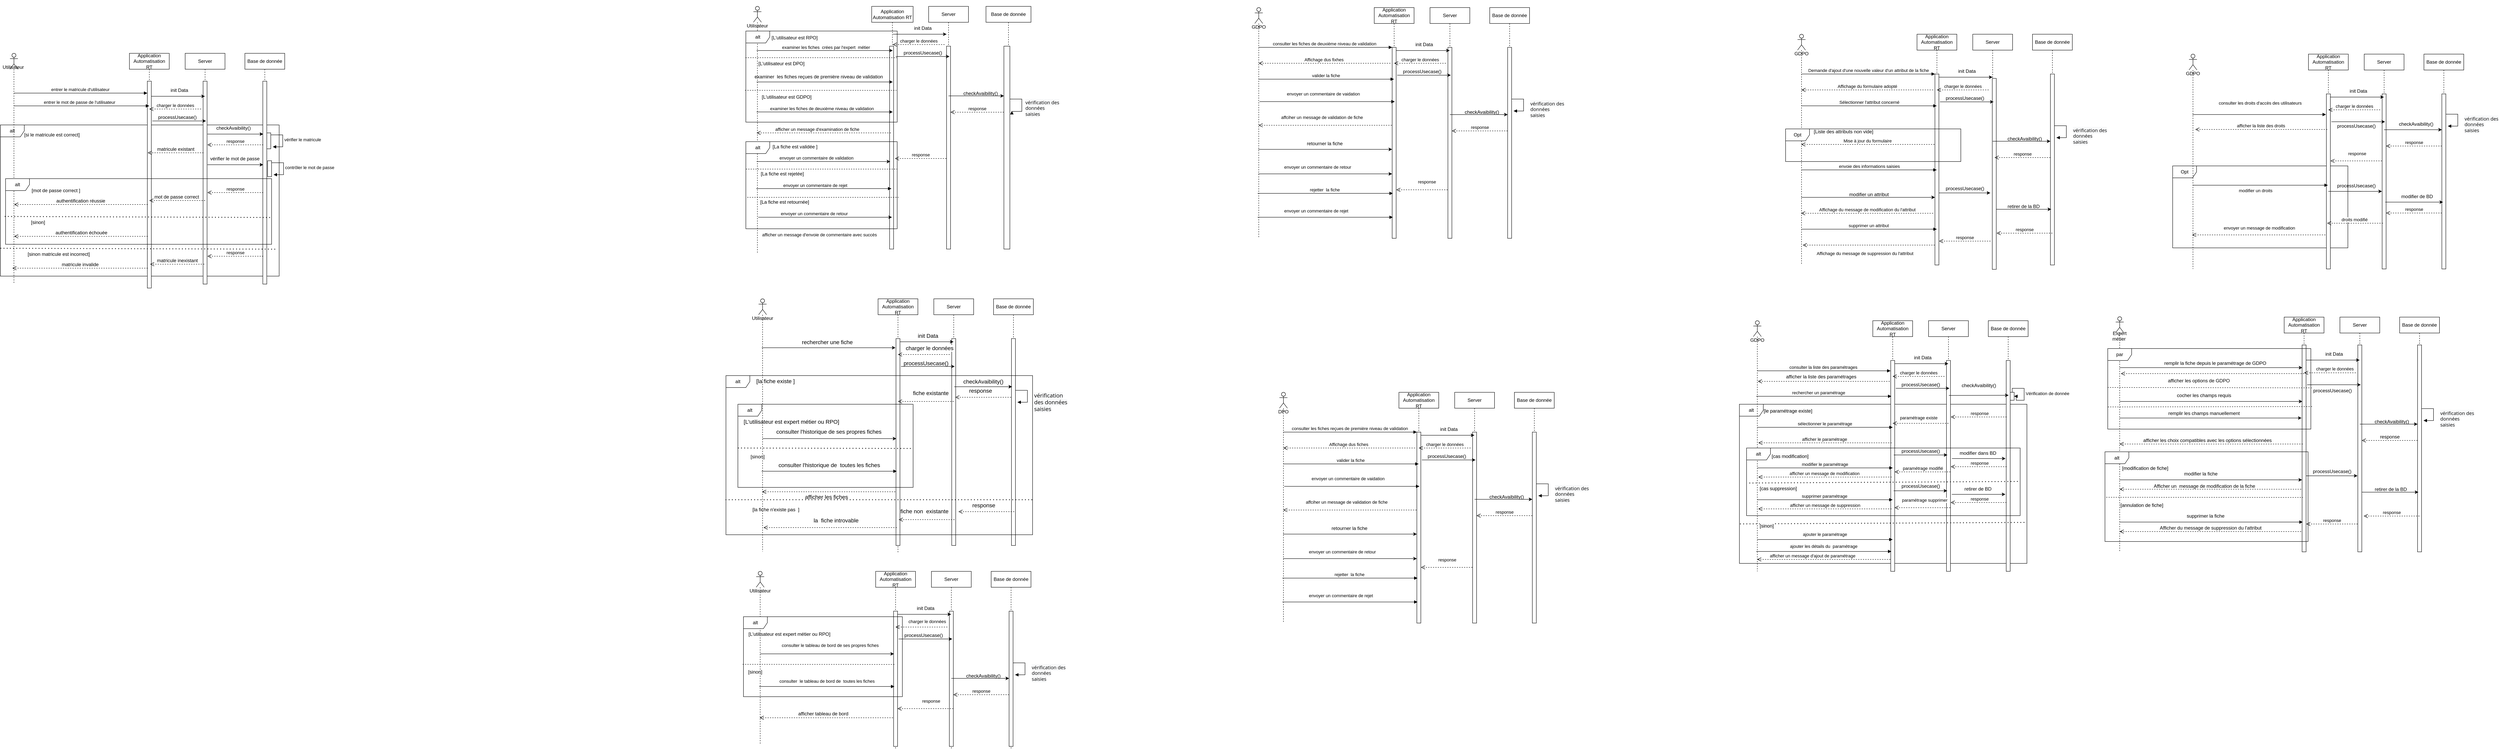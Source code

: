 <mxfile version="24.2.0" type="github">
  <diagram name="Page-1" id="1LuCcKUQfJ27GpsaQAxU">
    <mxGraphModel dx="11280" dy="4013" grid="0" gridSize="10" guides="1" tooltips="1" connect="1" arrows="1" fold="1" page="0" pageScale="1" pageWidth="1169" pageHeight="1654" math="0" shadow="0">
      <root>
        <mxCell id="0" />
        <mxCell id="1" parent="0" />
        <mxCell id="qKBBmrGuXSIOa8Brg-vq-19" value="alt" style="shape=umlFrame;whiteSpace=wrap;html=1;pointerEvents=0;" parent="1" vertex="1">
          <mxGeometry x="1535" y="1070" width="722" height="400" as="geometry" />
        </mxCell>
        <mxCell id="qKBBmrGuXSIOa8Brg-vq-20" value="&lt;div&gt;&lt;br&gt;&lt;/div&gt;&lt;div&gt;&lt;br&gt;&lt;/div&gt;&lt;div&gt;&lt;br&gt;&lt;/div&gt;&lt;div&gt;&lt;br&gt;&lt;/div&gt;&lt;div&gt;GDPO&lt;/div&gt;" style="shape=umlLifeline;perimeter=lifelinePerimeter;whiteSpace=wrap;html=1;container=1;dropTarget=0;collapsible=0;recursiveResize=0;outlineConnect=0;portConstraint=eastwest;newEdgeStyle={&quot;curved&quot;:0,&quot;rounded&quot;:0};participant=umlActor;" parent="1" vertex="1">
          <mxGeometry x="1570" y="860" width="20" height="630" as="geometry" />
        </mxCell>
        <mxCell id="qKBBmrGuXSIOa8Brg-vq-21" value="Application Automatisation RT" style="shape=umlLifeline;perimeter=lifelinePerimeter;whiteSpace=wrap;html=1;container=1;dropTarget=0;collapsible=0;recursiveResize=0;outlineConnect=0;portConstraint=eastwest;newEdgeStyle={&quot;curved&quot;:0,&quot;rounded&quot;:0};" parent="1" vertex="1">
          <mxGeometry x="1870" y="860" width="100" height="630" as="geometry" />
        </mxCell>
        <mxCell id="qKBBmrGuXSIOa8Brg-vq-22" value="" style="html=1;points=[[0,0,0,0,5],[0,1,0,0,-5],[1,0,0,0,5],[1,1,0,0,-5]];perimeter=orthogonalPerimeter;outlineConnect=0;targetShapes=umlLifeline;portConstraint=eastwest;newEdgeStyle={&quot;curved&quot;:0,&quot;rounded&quot;:0};" parent="qKBBmrGuXSIOa8Brg-vq-21" vertex="1">
          <mxGeometry x="45" y="100" width="10" height="530" as="geometry" />
        </mxCell>
        <mxCell id="qKBBmrGuXSIOa8Brg-vq-23" value="consulter la liste des paramétrages&amp;nbsp;" style="html=1;verticalAlign=bottom;endArrow=block;curved=0;rounded=0;" parent="1" edge="1">
          <mxGeometry width="80" relative="1" as="geometry">
            <mxPoint x="1579.5" y="986" as="sourcePoint" />
            <mxPoint x="1914.5" y="986" as="targetPoint" />
            <Array as="points">
              <mxPoint x="1619.5" y="986" />
            </Array>
          </mxGeometry>
        </mxCell>
        <mxCell id="qKBBmrGuXSIOa8Brg-vq-24" value="" style="html=1;verticalAlign=bottom;endArrow=open;dashed=1;endSize=8;curved=0;rounded=0;" parent="1" edge="1">
          <mxGeometry x="0.242" y="150" relative="1" as="geometry">
            <mxPoint x="1912.5" y="1012.5" as="sourcePoint" />
            <mxPoint x="1581.5" y="1012.5" as="targetPoint" />
            <mxPoint x="1" as="offset" />
          </mxGeometry>
        </mxCell>
        <mxCell id="qKBBmrGuXSIOa8Brg-vq-25" value="rechercher un paramétrage&amp;nbsp;" style="html=1;verticalAlign=bottom;endArrow=block;curved=0;rounded=0;" parent="1" edge="1">
          <mxGeometry x="-0.069" width="80" relative="1" as="geometry">
            <mxPoint x="1577.25" y="1050" as="sourcePoint" />
            <mxPoint x="1916.75" y="1050" as="targetPoint" />
            <Array as="points">
              <mxPoint x="1617.25" y="1050" />
            </Array>
            <mxPoint as="offset" />
          </mxGeometry>
        </mxCell>
        <mxCell id="qKBBmrGuXSIOa8Brg-vq-26" value="afficher le paramétrage&amp;nbsp;" style="html=1;verticalAlign=bottom;endArrow=open;dashed=1;endSize=8;curved=0;rounded=0;" parent="1" edge="1">
          <mxGeometry relative="1" as="geometry">
            <mxPoint x="1917.25" y="1167" as="sourcePoint" />
            <mxPoint x="1582.75" y="1167" as="targetPoint" />
          </mxGeometry>
        </mxCell>
        <mxCell id="qKBBmrGuXSIOa8Brg-vq-27" value="sélectionner le paramétrage&amp;nbsp;" style="html=1;verticalAlign=bottom;endArrow=block;curved=0;rounded=0;" parent="1" edge="1">
          <mxGeometry width="80" relative="1" as="geometry">
            <mxPoint x="1580.5" y="1128" as="sourcePoint" />
            <mxPoint x="1920" y="1128" as="targetPoint" />
          </mxGeometry>
        </mxCell>
        <mxCell id="qKBBmrGuXSIOa8Brg-vq-29" value="Server" style="shape=umlLifeline;perimeter=lifelinePerimeter;whiteSpace=wrap;html=1;container=1;dropTarget=0;collapsible=0;recursiveResize=0;outlineConnect=0;portConstraint=eastwest;newEdgeStyle={&quot;curved&quot;:0,&quot;rounded&quot;:0};" parent="1" vertex="1">
          <mxGeometry x="2010" y="860" width="100" height="630" as="geometry" />
        </mxCell>
        <mxCell id="qKBBmrGuXSIOa8Brg-vq-30" value="" style="html=1;points=[[0,0,0,0,5],[0,1,0,0,-5],[1,0,0,0,5],[1,1,0,0,-5]];perimeter=orthogonalPerimeter;outlineConnect=0;targetShapes=umlLifeline;portConstraint=eastwest;newEdgeStyle={&quot;curved&quot;:0,&quot;rounded&quot;:0};" parent="qKBBmrGuXSIOa8Brg-vq-29" vertex="1">
          <mxGeometry x="45" y="100" width="10" height="530" as="geometry" />
        </mxCell>
        <mxCell id="qKBBmrGuXSIOa8Brg-vq-31" value="Base de donnée" style="shape=umlLifeline;perimeter=lifelinePerimeter;whiteSpace=wrap;html=1;container=1;dropTarget=0;collapsible=0;recursiveResize=0;outlineConnect=0;portConstraint=eastwest;newEdgeStyle={&quot;curved&quot;:0,&quot;rounded&quot;:0};" parent="1" vertex="1">
          <mxGeometry x="2160" y="860" width="100" height="630" as="geometry" />
        </mxCell>
        <mxCell id="qKBBmrGuXSIOa8Brg-vq-32" value="" style="html=1;points=[[0,0,0,0,5],[0,1,0,0,-5],[1,0,0,0,5],[1,1,0,0,-5]];perimeter=orthogonalPerimeter;outlineConnect=0;targetShapes=umlLifeline;portConstraint=eastwest;newEdgeStyle={&quot;curved&quot;:0,&quot;rounded&quot;:0};" parent="qKBBmrGuXSIOa8Brg-vq-31" vertex="1">
          <mxGeometry x="45" y="100" width="10" height="530" as="geometry" />
        </mxCell>
        <mxCell id="tJltVDZ-R07V0E8HfY_o-6" value="" style="html=1;points=[[0,0,0,0,5],[0,1,0,0,-5],[1,0,0,0,5],[1,1,0,0,-5]];perimeter=orthogonalPerimeter;outlineConnect=0;targetShapes=umlLifeline;portConstraint=eastwest;newEdgeStyle={&quot;curved&quot;:0,&quot;rounded&quot;:0};" parent="qKBBmrGuXSIOa8Brg-vq-31" vertex="1">
          <mxGeometry x="55" y="180" width="10" height="20" as="geometry" />
        </mxCell>
        <mxCell id="tJltVDZ-R07V0E8HfY_o-7" value="Vérification de donnée" style="html=1;align=left;spacingLeft=2;endArrow=block;rounded=0;edgeStyle=orthogonalEdgeStyle;curved=0;rounded=0;" parent="qKBBmrGuXSIOa8Brg-vq-31" source="tJltVDZ-R07V0E8HfY_o-6" target="tJltVDZ-R07V0E8HfY_o-6" edge="1">
          <mxGeometry relative="1" as="geometry">
            <mxPoint x="60" y="188" as="sourcePoint" />
            <Array as="points">
              <mxPoint x="60" y="170" />
              <mxPoint x="90" y="170" />
              <mxPoint x="90" y="200" />
              <mxPoint x="70" y="200" />
              <mxPoint x="70" y="190" />
            </Array>
          </mxGeometry>
        </mxCell>
        <mxCell id="qKBBmrGuXSIOa8Brg-vq-33" value="init Data" style="text;html=1;align=center;verticalAlign=middle;resizable=0;points=[];autosize=1;strokeColor=none;fillColor=none;" parent="1" vertex="1">
          <mxGeometry x="1960" y="938" width="70" height="30" as="geometry" />
        </mxCell>
        <mxCell id="qKBBmrGuXSIOa8Brg-vq-34" value="" style="endArrow=classic;html=1;rounded=0;" parent="1" edge="1">
          <mxGeometry width="50" height="50" relative="1" as="geometry">
            <mxPoint x="1925" y="968" as="sourcePoint" />
            <mxPoint x="2059.5" y="968" as="targetPoint" />
          </mxGeometry>
        </mxCell>
        <mxCell id="qKBBmrGuXSIOa8Brg-vq-35" value="charger le données" style="html=1;verticalAlign=bottom;endArrow=open;dashed=1;endSize=8;curved=0;rounded=0;" parent="1" edge="1">
          <mxGeometry relative="1" as="geometry">
            <mxPoint x="2050" y="1000" as="sourcePoint" />
            <mxPoint x="1920" y="1000" as="targetPoint" />
          </mxGeometry>
        </mxCell>
        <mxCell id="qKBBmrGuXSIOa8Brg-vq-36" value="" style="endArrow=classic;html=1;rounded=0;" parent="1" edge="1">
          <mxGeometry width="50" height="50" relative="1" as="geometry">
            <mxPoint x="1927.75" y="1030" as="sourcePoint" />
            <mxPoint x="2062.25" y="1030" as="targetPoint" />
          </mxGeometry>
        </mxCell>
        <mxCell id="qKBBmrGuXSIOa8Brg-vq-37" value="&lt;div&gt;&lt;br&gt;&lt;/div&gt;processUsecase()" style="text;html=1;align=center;verticalAlign=middle;resizable=0;points=[];autosize=1;strokeColor=none;fillColor=none;" parent="1" vertex="1">
          <mxGeometry x="1930" y="993" width="120" height="40" as="geometry" />
        </mxCell>
        <mxCell id="qKBBmrGuXSIOa8Brg-vq-38" value="" style="endArrow=classic;html=1;rounded=0;entryX=0.5;entryY=0.511;entryDx=0;entryDy=0;entryPerimeter=0;" parent="1" edge="1">
          <mxGeometry width="50" height="50" relative="1" as="geometry">
            <mxPoint x="2061" y="1047.87" as="sourcePoint" />
            <mxPoint x="2211" y="1047.5" as="targetPoint" />
          </mxGeometry>
        </mxCell>
        <mxCell id="qKBBmrGuXSIOa8Brg-vq-39" value="checkAvaibility()" style="text;html=1;align=center;verticalAlign=middle;resizable=0;points=[];autosize=1;strokeColor=none;fillColor=none;" parent="1" vertex="1">
          <mxGeometry x="2081" y="1007.5" width="110" height="30" as="geometry" />
        </mxCell>
        <mxCell id="qKBBmrGuXSIOa8Brg-vq-41" value="response" style="html=1;verticalAlign=bottom;endArrow=open;dashed=1;endSize=8;curved=0;rounded=0;" parent="1" edge="1">
          <mxGeometry x="-0.029" relative="1" as="geometry">
            <mxPoint x="2206" y="1102" as="sourcePoint" />
            <mxPoint x="2066" y="1102" as="targetPoint" />
            <mxPoint as="offset" />
          </mxGeometry>
        </mxCell>
        <mxCell id="qKBBmrGuXSIOa8Brg-vq-42" value="Opt" style="shape=umlFrame;whiteSpace=wrap;html=1;pointerEvents=0;" parent="1" vertex="1">
          <mxGeometry x="2623" y="471" width="440" height="206" as="geometry" />
        </mxCell>
        <mxCell id="qKBBmrGuXSIOa8Brg-vq-43" value="&lt;div&gt;&lt;br&gt;&lt;/div&gt;&lt;div&gt;&lt;br&gt;&lt;/div&gt;&lt;div&gt;&lt;br&gt;&lt;/div&gt;&lt;div&gt;&lt;br&gt;&lt;/div&gt;&lt;div&gt;GDPO&lt;/div&gt;" style="shape=umlLifeline;perimeter=lifelinePerimeter;whiteSpace=wrap;html=1;container=1;dropTarget=0;collapsible=0;recursiveResize=0;outlineConnect=0;portConstraint=eastwest;newEdgeStyle={&quot;curved&quot;:0,&quot;rounded&quot;:0};participant=umlActor;" parent="1" vertex="1">
          <mxGeometry x="1681" y="140" width="20" height="580" as="geometry" />
        </mxCell>
        <mxCell id="qKBBmrGuXSIOa8Brg-vq-44" value="Application Automatisation RT" style="shape=umlLifeline;perimeter=lifelinePerimeter;whiteSpace=wrap;html=1;container=1;dropTarget=0;collapsible=0;recursiveResize=0;outlineConnect=0;portConstraint=eastwest;newEdgeStyle={&quot;curved&quot;:0,&quot;rounded&quot;:0};" parent="1" vertex="1">
          <mxGeometry x="1981" y="140" width="100" height="580" as="geometry" />
        </mxCell>
        <mxCell id="qKBBmrGuXSIOa8Brg-vq-45" value="" style="html=1;points=[[0,0,0,0,5],[0,1,0,0,-5],[1,0,0,0,5],[1,1,0,0,-5]];perimeter=orthogonalPerimeter;outlineConnect=0;targetShapes=umlLifeline;portConstraint=eastwest;newEdgeStyle={&quot;curved&quot;:0,&quot;rounded&quot;:0};" parent="qKBBmrGuXSIOa8Brg-vq-44" vertex="1">
          <mxGeometry x="45" y="100" width="10" height="480" as="geometry" />
        </mxCell>
        <mxCell id="qKBBmrGuXSIOa8Brg-vq-46" value="Demande d&#39;ajout d&#39;une nouvelle valeur d&#39;un attribut de la fiche" style="html=1;verticalAlign=bottom;endArrow=block;curved=0;rounded=0;" parent="1" target="qKBBmrGuXSIOa8Brg-vq-45" edge="1">
          <mxGeometry width="80" relative="1" as="geometry">
            <mxPoint x="1691" y="240" as="sourcePoint" />
            <mxPoint x="1931" y="240" as="targetPoint" />
            <Array as="points">
              <mxPoint x="1731" y="240" />
            </Array>
          </mxGeometry>
        </mxCell>
        <mxCell id="qKBBmrGuXSIOa8Brg-vq-47" value="Affichage du formulaire adopté" style="html=1;verticalAlign=bottom;endArrow=open;dashed=1;endSize=8;curved=0;rounded=0;" parent="1" target="qKBBmrGuXSIOa8Brg-vq-43" edge="1">
          <mxGeometry relative="1" as="geometry">
            <mxPoint x="2021.5" y="280" as="sourcePoint" />
            <mxPoint x="1741" y="280" as="targetPoint" />
          </mxGeometry>
        </mxCell>
        <mxCell id="qKBBmrGuXSIOa8Brg-vq-48" value="Sélectionner l&#39;attribut concerné" style="html=1;verticalAlign=bottom;endArrow=block;curved=0;rounded=0;" parent="1" target="qKBBmrGuXSIOa8Brg-vq-44" edge="1">
          <mxGeometry width="80" relative="1" as="geometry">
            <mxPoint x="1691" y="320" as="sourcePoint" />
            <mxPoint x="1936" y="320" as="targetPoint" />
            <Array as="points">
              <mxPoint x="1731" y="320" />
            </Array>
          </mxGeometry>
        </mxCell>
        <mxCell id="qKBBmrGuXSIOa8Brg-vq-49" value="Mise à jour du formulaire&amp;nbsp;" style="html=1;verticalAlign=bottom;endArrow=open;dashed=1;endSize=8;curved=0;rounded=0;" parent="1" edge="1">
          <mxGeometry relative="1" as="geometry">
            <mxPoint x="2025" y="417" as="sourcePoint" />
            <mxPoint x="1690.5" y="417" as="targetPoint" />
          </mxGeometry>
        </mxCell>
        <mxCell id="qKBBmrGuXSIOa8Brg-vq-50" value="envoie des informations saisies" style="html=1;verticalAlign=bottom;endArrow=block;curved=0;rounded=0;" parent="1" edge="1">
          <mxGeometry width="80" relative="1" as="geometry">
            <mxPoint x="1691" y="481" as="sourcePoint" />
            <mxPoint x="2030.5" y="481" as="targetPoint" />
          </mxGeometry>
        </mxCell>
        <mxCell id="qKBBmrGuXSIOa8Brg-vq-51" value="[Liste des attributs non vide]" style="text;html=1;align=center;verticalAlign=middle;resizable=0;points=[];autosize=1;strokeColor=none;fillColor=none;" parent="1" vertex="1">
          <mxGeometry x="1711" y="370" width="170" height="30" as="geometry" />
        </mxCell>
        <mxCell id="qKBBmrGuXSIOa8Brg-vq-52" value="Server" style="shape=umlLifeline;perimeter=lifelinePerimeter;whiteSpace=wrap;html=1;container=1;dropTarget=0;collapsible=0;recursiveResize=0;outlineConnect=0;portConstraint=eastwest;newEdgeStyle={&quot;curved&quot;:0,&quot;rounded&quot;:0};" parent="1" vertex="1">
          <mxGeometry x="2121" y="140" width="100" height="580" as="geometry" />
        </mxCell>
        <mxCell id="qKBBmrGuXSIOa8Brg-vq-53" value="" style="html=1;points=[[0,0,0,0,5],[0,1,0,0,-5],[1,0,0,0,5],[1,1,0,0,-5]];perimeter=orthogonalPerimeter;outlineConnect=0;targetShapes=umlLifeline;portConstraint=eastwest;newEdgeStyle={&quot;curved&quot;:0,&quot;rounded&quot;:0};" parent="qKBBmrGuXSIOa8Brg-vq-52" vertex="1">
          <mxGeometry x="49" y="111" width="10" height="480" as="geometry" />
        </mxCell>
        <mxCell id="qKBBmrGuXSIOa8Brg-vq-54" value="Base de donnée" style="shape=umlLifeline;perimeter=lifelinePerimeter;whiteSpace=wrap;html=1;container=1;dropTarget=0;collapsible=0;recursiveResize=0;outlineConnect=0;portConstraint=eastwest;newEdgeStyle={&quot;curved&quot;:0,&quot;rounded&quot;:0};" parent="1" vertex="1">
          <mxGeometry x="2271" y="140" width="100" height="580" as="geometry" />
        </mxCell>
        <mxCell id="qKBBmrGuXSIOa8Brg-vq-55" value="" style="html=1;points=[[0,0,0,0,5],[0,1,0,0,-5],[1,0,0,0,5],[1,1,0,0,-5]];perimeter=orthogonalPerimeter;outlineConnect=0;targetShapes=umlLifeline;portConstraint=eastwest;newEdgeStyle={&quot;curved&quot;:0,&quot;rounded&quot;:0};" parent="qKBBmrGuXSIOa8Brg-vq-54" vertex="1">
          <mxGeometry x="45" y="100" width="10" height="480" as="geometry" />
        </mxCell>
        <mxCell id="qKBBmrGuXSIOa8Brg-vq-106" value="" style="html=1;align=left;spacingLeft=2;endArrow=block;rounded=0;edgeStyle=orthogonalEdgeStyle;curved=0;rounded=0;" parent="qKBBmrGuXSIOa8Brg-vq-54" edge="1">
          <mxGeometry relative="1" as="geometry">
            <mxPoint x="55" y="230" as="sourcePoint" />
            <Array as="points">
              <mxPoint x="85" y="260" />
            </Array>
            <mxPoint x="60" y="260" as="targetPoint" />
          </mxGeometry>
        </mxCell>
        <mxCell id="qKBBmrGuXSIOa8Brg-vq-56" value="init Data" style="text;html=1;align=center;verticalAlign=middle;resizable=0;points=[];autosize=1;strokeColor=none;fillColor=none;" parent="1" vertex="1">
          <mxGeometry x="2071" y="218" width="70" height="30" as="geometry" />
        </mxCell>
        <mxCell id="qKBBmrGuXSIOa8Brg-vq-57" value="" style="endArrow=classic;html=1;rounded=0;" parent="1" edge="1">
          <mxGeometry width="50" height="50" relative="1" as="geometry">
            <mxPoint x="2036" y="248" as="sourcePoint" />
            <mxPoint x="2170.5" y="248" as="targetPoint" />
          </mxGeometry>
        </mxCell>
        <mxCell id="qKBBmrGuXSIOa8Brg-vq-58" value="charger le données" style="html=1;verticalAlign=bottom;endArrow=open;dashed=1;endSize=8;curved=0;rounded=0;" parent="1" edge="1">
          <mxGeometry relative="1" as="geometry">
            <mxPoint x="2161" y="280" as="sourcePoint" />
            <mxPoint x="2031" y="280" as="targetPoint" />
          </mxGeometry>
        </mxCell>
        <mxCell id="qKBBmrGuXSIOa8Brg-vq-59" value="" style="endArrow=classic;html=1;rounded=0;" parent="1" edge="1">
          <mxGeometry width="50" height="50" relative="1" as="geometry">
            <mxPoint x="2038.75" y="310" as="sourcePoint" />
            <mxPoint x="2173.25" y="310" as="targetPoint" />
          </mxGeometry>
        </mxCell>
        <mxCell id="qKBBmrGuXSIOa8Brg-vq-60" value="&lt;div&gt;&lt;br&gt;&lt;/div&gt;processUsecase()" style="text;html=1;align=center;verticalAlign=middle;resizable=0;points=[];autosize=1;strokeColor=none;fillColor=none;" parent="1" vertex="1">
          <mxGeometry x="2041" y="273" width="120" height="40" as="geometry" />
        </mxCell>
        <mxCell id="qKBBmrGuXSIOa8Brg-vq-61" value="" style="endArrow=classic;html=1;rounded=0;" parent="1" target="qKBBmrGuXSIOa8Brg-vq-55" edge="1">
          <mxGeometry width="50" height="50" relative="1" as="geometry">
            <mxPoint x="2171" y="409" as="sourcePoint" />
            <mxPoint x="2315.5" y="408.5" as="targetPoint" />
          </mxGeometry>
        </mxCell>
        <mxCell id="qKBBmrGuXSIOa8Brg-vq-62" value="checkAvaibility()" style="text;html=1;align=center;verticalAlign=middle;resizable=0;points=[];autosize=1;strokeColor=none;fillColor=none;" parent="1" vertex="1">
          <mxGeometry x="2196" y="388" width="110" height="30" as="geometry" />
        </mxCell>
        <mxCell id="qKBBmrGuXSIOa8Brg-vq-63" value="response" style="html=1;verticalAlign=bottom;endArrow=open;dashed=1;endSize=8;curved=0;rounded=0;" parent="1" source="qKBBmrGuXSIOa8Brg-vq-55" edge="1">
          <mxGeometry relative="1" as="geometry">
            <mxPoint x="2306" y="450" as="sourcePoint" />
            <mxPoint x="2176" y="450" as="targetPoint" />
          </mxGeometry>
        </mxCell>
        <mxCell id="qKBBmrGuXSIOa8Brg-vq-89" value="&lt;div&gt;&lt;br&gt;&lt;/div&gt;processUsecase()" style="text;html=1;align=center;verticalAlign=middle;resizable=0;points=[];autosize=1;strokeColor=none;fillColor=none;" parent="1" vertex="1">
          <mxGeometry x="2041" y="500" width="120" height="40" as="geometry" />
        </mxCell>
        <mxCell id="qKBBmrGuXSIOa8Brg-vq-91" value="" style="endArrow=classic;html=1;rounded=0;entryX=1.034;entryY=0.972;entryDx=0;entryDy=0;entryPerimeter=0;" parent="1" source="qKBBmrGuXSIOa8Brg-vq-45" target="qKBBmrGuXSIOa8Brg-vq-89" edge="1">
          <mxGeometry width="50" height="50" relative="1" as="geometry">
            <mxPoint x="2064" y="520" as="sourcePoint" />
            <mxPoint x="2138" y="520" as="targetPoint" />
          </mxGeometry>
        </mxCell>
        <mxCell id="qKBBmrGuXSIOa8Brg-vq-92" value="" style="endArrow=classic;html=1;rounded=0;" parent="1" edge="1">
          <mxGeometry width="50" height="50" relative="1" as="geometry">
            <mxPoint x="1690.324" y="550" as="sourcePoint" />
            <mxPoint x="2026" y="550" as="targetPoint" />
          </mxGeometry>
        </mxCell>
        <mxCell id="qKBBmrGuXSIOa8Brg-vq-93" value="modifier un attribut" style="text;html=1;align=center;verticalAlign=middle;resizable=0;points=[];autosize=1;strokeColor=none;fillColor=none;" parent="1" vertex="1">
          <mxGeometry x="1800" y="528" width="120" height="30" as="geometry" />
        </mxCell>
        <mxCell id="qKBBmrGuXSIOa8Brg-vq-94" value="Affichage du message de modification du l&#39;attribut" style="html=1;verticalAlign=bottom;endArrow=open;dashed=1;endSize=8;curved=0;rounded=0;" parent="1" edge="1">
          <mxGeometry relative="1" as="geometry">
            <mxPoint x="2021.5" y="590" as="sourcePoint" />
            <mxPoint x="1690" y="590" as="targetPoint" />
          </mxGeometry>
        </mxCell>
        <mxCell id="qKBBmrGuXSIOa8Brg-vq-96" value="supprimer un attribut&amp;nbsp;" style="html=1;verticalAlign=bottom;endArrow=block;curved=0;rounded=0;" parent="1" edge="1">
          <mxGeometry width="80" relative="1" as="geometry">
            <mxPoint x="1691.25" y="630" as="sourcePoint" />
            <mxPoint x="2030.75" y="630" as="targetPoint" />
          </mxGeometry>
        </mxCell>
        <mxCell id="qKBBmrGuXSIOa8Brg-vq-97" value="Affichage du message de suppression du l&#39;attribut" style="html=1;verticalAlign=bottom;endArrow=open;dashed=1;endSize=8;curved=0;rounded=0;" parent="1" edge="1">
          <mxGeometry x="0.06" y="30" relative="1" as="geometry">
            <mxPoint x="2025.75" y="670" as="sourcePoint" />
            <mxPoint x="1694.25" y="670" as="targetPoint" />
            <mxPoint as="offset" />
          </mxGeometry>
        </mxCell>
        <mxCell id="qKBBmrGuXSIOa8Brg-vq-98" value="" style="endArrow=classic;html=1;rounded=0;entryX=1.034;entryY=0.972;entryDx=0;entryDy=0;entryPerimeter=0;" parent="1" source="qKBBmrGuXSIOa8Brg-vq-53" edge="1">
          <mxGeometry width="50" height="50" relative="1" as="geometry">
            <mxPoint x="2184" y="580" as="sourcePoint" />
            <mxPoint x="2318" y="580" as="targetPoint" />
          </mxGeometry>
        </mxCell>
        <mxCell id="qKBBmrGuXSIOa8Brg-vq-99" value="response" style="html=1;verticalAlign=bottom;endArrow=open;dashed=1;endSize=8;curved=0;rounded=0;" parent="1" edge="1">
          <mxGeometry relative="1" as="geometry">
            <mxPoint x="2321" y="640" as="sourcePoint" />
            <mxPoint x="2181" y="640" as="targetPoint" />
          </mxGeometry>
        </mxCell>
        <mxCell id="qKBBmrGuXSIOa8Brg-vq-100" value="response" style="html=1;verticalAlign=bottom;endArrow=open;dashed=1;endSize=8;curved=0;rounded=0;" parent="1" edge="1">
          <mxGeometry relative="1" as="geometry">
            <mxPoint x="2165.5" y="660" as="sourcePoint" />
            <mxPoint x="2036.5" y="660" as="targetPoint" />
          </mxGeometry>
        </mxCell>
        <mxCell id="qKBBmrGuXSIOa8Brg-vq-101" value="retirer de la BD&amp;nbsp;" style="text;html=1;align=center;verticalAlign=middle;resizable=0;points=[];autosize=1;strokeColor=none;fillColor=none;" parent="1" vertex="1">
          <mxGeometry x="2195" y="558" width="110" height="30" as="geometry" />
        </mxCell>
        <mxCell id="qKBBmrGuXSIOa8Brg-vq-102" value="&lt;span style=&quot;color: rgb(0, 0, 0); font-family: &amp;quot;Open Sans&amp;quot;, &amp;quot;VP Default&amp;quot;; font-size: 12px; font-style: normal; font-variant-ligatures: normal; font-variant-caps: normal; font-weight: 400; letter-spacing: normal; orphans: 2; text-align: center; text-indent: 0px; text-transform: none; widows: 2; word-spacing: 0px; -webkit-text-stroke-width: 0px; white-space: normal; background-color: rgb(248, 249, 250); text-decoration-thickness: initial; text-decoration-style: initial; text-decoration-color: initial; display: inline !important; float: none;&quot;&gt;vérification des données saisies&lt;/span&gt;" style="text;whiteSpace=wrap;html=1;" parent="1" vertex="1">
          <mxGeometry x="2371" y="368" width="90" height="40" as="geometry" />
        </mxCell>
        <mxCell id="qKBBmrGuXSIOa8Brg-vq-108" value="&lt;div&gt;&lt;br&gt;&lt;/div&gt;&lt;div&gt;&lt;br&gt;&lt;/div&gt;&lt;div&gt;&lt;br&gt;&lt;/div&gt;&lt;div&gt;&lt;br&gt;&lt;/div&gt;&lt;div&gt;GDPO&lt;/div&gt;" style="shape=umlLifeline;perimeter=lifelinePerimeter;whiteSpace=wrap;html=1;container=1;dropTarget=0;collapsible=0;recursiveResize=0;outlineConnect=0;portConstraint=eastwest;newEdgeStyle={&quot;curved&quot;:0,&quot;rounded&quot;:0};participant=umlActor;" parent="1" vertex="1">
          <mxGeometry x="318" y="73" width="20" height="580" as="geometry" />
        </mxCell>
        <mxCell id="qKBBmrGuXSIOa8Brg-vq-109" value="Application Automatisation RT" style="shape=umlLifeline;perimeter=lifelinePerimeter;whiteSpace=wrap;html=1;container=1;dropTarget=0;collapsible=0;recursiveResize=0;outlineConnect=0;portConstraint=eastwest;newEdgeStyle={&quot;curved&quot;:0,&quot;rounded&quot;:0};" parent="1" vertex="1">
          <mxGeometry x="618" y="73" width="100" height="580" as="geometry" />
        </mxCell>
        <mxCell id="qKBBmrGuXSIOa8Brg-vq-110" value="" style="html=1;points=[[0,0,0,0,5],[0,1,0,0,-5],[1,0,0,0,5],[1,1,0,0,-5]];perimeter=orthogonalPerimeter;outlineConnect=0;targetShapes=umlLifeline;portConstraint=eastwest;newEdgeStyle={&quot;curved&quot;:0,&quot;rounded&quot;:0};" parent="qKBBmrGuXSIOa8Brg-vq-109" vertex="1">
          <mxGeometry x="45" y="100" width="10" height="480" as="geometry" />
        </mxCell>
        <mxCell id="qKBBmrGuXSIOa8Brg-vq-111" value="consulter les fiches de deuxième niveau de validation&amp;nbsp;&amp;nbsp;" style="html=1;verticalAlign=bottom;endArrow=block;curved=0;rounded=0;" parent="1" target="qKBBmrGuXSIOa8Brg-vq-110" edge="1">
          <mxGeometry width="80" relative="1" as="geometry">
            <mxPoint x="328" y="173" as="sourcePoint" />
            <mxPoint x="568" y="173" as="targetPoint" />
            <Array as="points">
              <mxPoint x="368" y="173" />
            </Array>
          </mxGeometry>
        </mxCell>
        <mxCell id="qKBBmrGuXSIOa8Brg-vq-112" value="Affichage dus fixhes&amp;nbsp;" style="html=1;verticalAlign=bottom;endArrow=open;dashed=1;endSize=8;curved=0;rounded=0;" parent="1" target="qKBBmrGuXSIOa8Brg-vq-108" edge="1">
          <mxGeometry relative="1" as="geometry">
            <mxPoint x="658.5" y="213" as="sourcePoint" />
            <mxPoint x="378" y="213" as="targetPoint" />
          </mxGeometry>
        </mxCell>
        <mxCell id="qKBBmrGuXSIOa8Brg-vq-113" value="valider la fiche&amp;nbsp;" style="html=1;verticalAlign=bottom;endArrow=block;curved=0;rounded=0;" parent="1" target="qKBBmrGuXSIOa8Brg-vq-109" edge="1">
          <mxGeometry width="80" relative="1" as="geometry">
            <mxPoint x="328" y="253" as="sourcePoint" />
            <mxPoint x="573" y="253" as="targetPoint" />
            <Array as="points">
              <mxPoint x="368" y="253" />
            </Array>
          </mxGeometry>
        </mxCell>
        <mxCell id="qKBBmrGuXSIOa8Brg-vq-114" value="affciher un message de validation de fiche&amp;nbsp;" style="html=1;verticalAlign=bottom;endArrow=open;dashed=1;endSize=8;curved=0;rounded=0;" parent="1" edge="1">
          <mxGeometry x="0.042" y="-11" relative="1" as="geometry">
            <mxPoint x="662.25" y="368.82" as="sourcePoint" />
            <mxPoint x="327.75" y="368.82" as="targetPoint" />
            <mxPoint as="offset" />
          </mxGeometry>
        </mxCell>
        <mxCell id="qKBBmrGuXSIOa8Brg-vq-115" value="envoyer un commentaire de vaidation&amp;nbsp;&amp;nbsp;" style="html=1;verticalAlign=bottom;endArrow=block;curved=0;rounded=0;" parent="1" edge="1">
          <mxGeometry x="-0.041" y="10" width="80" relative="1" as="geometry">
            <mxPoint x="330" y="309.41" as="sourcePoint" />
            <mxPoint x="669.5" y="309.41" as="targetPoint" />
            <mxPoint as="offset" />
          </mxGeometry>
        </mxCell>
        <mxCell id="qKBBmrGuXSIOa8Brg-vq-117" value="Server" style="shape=umlLifeline;perimeter=lifelinePerimeter;whiteSpace=wrap;html=1;container=1;dropTarget=0;collapsible=0;recursiveResize=0;outlineConnect=0;portConstraint=eastwest;newEdgeStyle={&quot;curved&quot;:0,&quot;rounded&quot;:0};" parent="1" vertex="1">
          <mxGeometry x="758" y="73" width="100" height="580" as="geometry" />
        </mxCell>
        <mxCell id="qKBBmrGuXSIOa8Brg-vq-118" value="" style="html=1;points=[[0,0,0,0,5],[0,1,0,0,-5],[1,0,0,0,5],[1,1,0,0,-5]];perimeter=orthogonalPerimeter;outlineConnect=0;targetShapes=umlLifeline;portConstraint=eastwest;newEdgeStyle={&quot;curved&quot;:0,&quot;rounded&quot;:0};" parent="qKBBmrGuXSIOa8Brg-vq-117" vertex="1">
          <mxGeometry x="45" y="100" width="10" height="480" as="geometry" />
        </mxCell>
        <mxCell id="qKBBmrGuXSIOa8Brg-vq-119" value="Base de donnée" style="shape=umlLifeline;perimeter=lifelinePerimeter;whiteSpace=wrap;html=1;container=1;dropTarget=0;collapsible=0;recursiveResize=0;outlineConnect=0;portConstraint=eastwest;newEdgeStyle={&quot;curved&quot;:0,&quot;rounded&quot;:0};" parent="1" vertex="1">
          <mxGeometry x="908" y="73" width="100" height="580" as="geometry" />
        </mxCell>
        <mxCell id="qKBBmrGuXSIOa8Brg-vq-120" value="" style="html=1;points=[[0,0,0,0,5],[0,1,0,0,-5],[1,0,0,0,5],[1,1,0,0,-5]];perimeter=orthogonalPerimeter;outlineConnect=0;targetShapes=umlLifeline;portConstraint=eastwest;newEdgeStyle={&quot;curved&quot;:0,&quot;rounded&quot;:0};" parent="qKBBmrGuXSIOa8Brg-vq-119" vertex="1">
          <mxGeometry x="45" y="100" width="10" height="480" as="geometry" />
        </mxCell>
        <mxCell id="qKBBmrGuXSIOa8Brg-vq-121" value="" style="html=1;align=left;spacingLeft=2;endArrow=block;rounded=0;edgeStyle=orthogonalEdgeStyle;curved=0;rounded=0;" parent="qKBBmrGuXSIOa8Brg-vq-119" edge="1">
          <mxGeometry relative="1" as="geometry">
            <mxPoint x="55" y="230" as="sourcePoint" />
            <Array as="points">
              <mxPoint x="85" y="260" />
            </Array>
            <mxPoint x="60" y="260" as="targetPoint" />
          </mxGeometry>
        </mxCell>
        <mxCell id="qKBBmrGuXSIOa8Brg-vq-122" value="init Data" style="text;html=1;align=center;verticalAlign=middle;resizable=0;points=[];autosize=1;strokeColor=none;fillColor=none;" parent="1" vertex="1">
          <mxGeometry x="708" y="151" width="70" height="30" as="geometry" />
        </mxCell>
        <mxCell id="qKBBmrGuXSIOa8Brg-vq-123" value="" style="endArrow=classic;html=1;rounded=0;" parent="1" edge="1">
          <mxGeometry width="50" height="50" relative="1" as="geometry">
            <mxPoint x="673" y="181" as="sourcePoint" />
            <mxPoint x="807.5" y="181" as="targetPoint" />
          </mxGeometry>
        </mxCell>
        <mxCell id="qKBBmrGuXSIOa8Brg-vq-124" value="charger le données" style="html=1;verticalAlign=bottom;endArrow=open;dashed=1;endSize=8;curved=0;rounded=0;" parent="1" edge="1">
          <mxGeometry relative="1" as="geometry">
            <mxPoint x="798" y="213" as="sourcePoint" />
            <mxPoint x="668" y="213" as="targetPoint" />
          </mxGeometry>
        </mxCell>
        <mxCell id="qKBBmrGuXSIOa8Brg-vq-125" value="" style="endArrow=classic;html=1;rounded=0;" parent="1" edge="1">
          <mxGeometry width="50" height="50" relative="1" as="geometry">
            <mxPoint x="675.75" y="243" as="sourcePoint" />
            <mxPoint x="810.25" y="243" as="targetPoint" />
          </mxGeometry>
        </mxCell>
        <mxCell id="qKBBmrGuXSIOa8Brg-vq-126" value="&lt;div&gt;&lt;br&gt;&lt;/div&gt;processUsecase()" style="text;html=1;align=center;verticalAlign=middle;resizable=0;points=[];autosize=1;strokeColor=none;fillColor=none;" parent="1" vertex="1">
          <mxGeometry x="678" y="206" width="120" height="40" as="geometry" />
        </mxCell>
        <mxCell id="qKBBmrGuXSIOa8Brg-vq-127" value="" style="endArrow=classic;html=1;rounded=0;" parent="1" target="qKBBmrGuXSIOa8Brg-vq-120" edge="1">
          <mxGeometry width="50" height="50" relative="1" as="geometry">
            <mxPoint x="808" y="342" as="sourcePoint" />
            <mxPoint x="952.5" y="341.5" as="targetPoint" />
          </mxGeometry>
        </mxCell>
        <mxCell id="qKBBmrGuXSIOa8Brg-vq-128" value="checkAvaibility()" style="text;html=1;align=center;verticalAlign=middle;resizable=0;points=[];autosize=1;strokeColor=none;fillColor=none;" parent="1" vertex="1">
          <mxGeometry x="833" y="321" width="110" height="30" as="geometry" />
        </mxCell>
        <mxCell id="qKBBmrGuXSIOa8Brg-vq-129" value="response" style="html=1;verticalAlign=bottom;endArrow=open;dashed=1;endSize=8;curved=0;rounded=0;" parent="1" source="qKBBmrGuXSIOa8Brg-vq-120" edge="1">
          <mxGeometry relative="1" as="geometry">
            <mxPoint x="943" y="383" as="sourcePoint" />
            <mxPoint x="813" y="383" as="targetPoint" />
          </mxGeometry>
        </mxCell>
        <mxCell id="qKBBmrGuXSIOa8Brg-vq-132" value="" style="endArrow=classic;html=1;rounded=0;" parent="1" edge="1">
          <mxGeometry width="50" height="50" relative="1" as="geometry">
            <mxPoint x="327.164" y="429.41" as="sourcePoint" />
            <mxPoint x="662.84" y="429.41" as="targetPoint" />
          </mxGeometry>
        </mxCell>
        <mxCell id="qKBBmrGuXSIOa8Brg-vq-133" value="retourner la fiche&amp;nbsp;" style="text;html=1;align=center;verticalAlign=middle;resizable=0;points=[];autosize=1;strokeColor=none;fillColor=none;" parent="1" vertex="1">
          <mxGeometry x="435" y="400" width="120" height="30" as="geometry" />
        </mxCell>
        <mxCell id="qKBBmrGuXSIOa8Brg-vq-135" value="rejetter&amp;nbsp; la fiche&amp;nbsp;" style="html=1;verticalAlign=bottom;endArrow=block;curved=0;rounded=0;" parent="1" edge="1">
          <mxGeometry width="80" relative="1" as="geometry">
            <mxPoint x="325.25" y="540" as="sourcePoint" />
            <mxPoint x="664.75" y="540" as="targetPoint" />
          </mxGeometry>
        </mxCell>
        <mxCell id="qKBBmrGuXSIOa8Brg-vq-139" value="response" style="html=1;verticalAlign=bottom;endArrow=open;dashed=1;endSize=8;curved=0;rounded=0;" parent="1" edge="1">
          <mxGeometry x="-0.186" y="-11" relative="1" as="geometry">
            <mxPoint x="802.5" y="531" as="sourcePoint" />
            <mxPoint x="673.5" y="531" as="targetPoint" />
            <mxPoint as="offset" />
          </mxGeometry>
        </mxCell>
        <mxCell id="qKBBmrGuXSIOa8Brg-vq-141" value="&lt;span style=&quot;color: rgb(0, 0, 0); font-family: &amp;quot;Open Sans&amp;quot;, &amp;quot;VP Default&amp;quot;; font-size: 12px; font-style: normal; font-variant-ligatures: normal; font-variant-caps: normal; font-weight: 400; letter-spacing: normal; orphans: 2; text-align: center; text-indent: 0px; text-transform: none; widows: 2; word-spacing: 0px; -webkit-text-stroke-width: 0px; white-space: normal; background-color: rgb(248, 249, 250); text-decoration-thickness: initial; text-decoration-style: initial; text-decoration-color: initial; display: inline !important; float: none;&quot;&gt;vérification des données saisies&lt;/span&gt;" style="text;whiteSpace=wrap;html=1;" parent="1" vertex="1">
          <mxGeometry x="1008" y="301" width="90" height="40" as="geometry" />
        </mxCell>
        <mxCell id="qKBBmrGuXSIOa8Brg-vq-142" value="" style="endArrow=classic;html=1;rounded=0;" parent="1" edge="1">
          <mxGeometry width="50" height="50" relative="1" as="geometry">
            <mxPoint x="327.164" y="491" as="sourcePoint" />
            <mxPoint x="662.84" y="491" as="targetPoint" />
          </mxGeometry>
        </mxCell>
        <mxCell id="qKBBmrGuXSIOa8Brg-vq-143" value="&lt;span style=&quot;color: rgb(0, 0, 0); font-family: Helvetica; font-size: 11px; font-style: normal; font-variant-ligatures: normal; font-variant-caps: normal; font-weight: 400; letter-spacing: normal; orphans: 2; text-align: center; text-indent: 0px; text-transform: none; widows: 2; word-spacing: 0px; -webkit-text-stroke-width: 0px; white-space: nowrap; background-color: rgb(255, 255, 255); text-decoration-thickness: initial; text-decoration-style: initial; text-decoration-color: initial; display: inline !important; float: none;&quot;&gt;envoyer un commentaire de retour&lt;/span&gt;" style="text;whiteSpace=wrap;html=1;" parent="1" vertex="1">
          <mxGeometry x="390" y="460" width="240" height="40" as="geometry" />
        </mxCell>
        <mxCell id="qKBBmrGuXSIOa8Brg-vq-144" value="&lt;span style=&quot;color: rgb(0, 0, 0); font-family: Helvetica; font-size: 11px; font-style: normal; font-variant-ligatures: normal; font-variant-caps: normal; font-weight: 400; letter-spacing: normal; orphans: 2; text-align: center; text-indent: 0px; text-transform: none; widows: 2; word-spacing: 0px; -webkit-text-stroke-width: 0px; white-space: nowrap; background-color: rgb(255, 255, 255); text-decoration-thickness: initial; text-decoration-style: initial; text-decoration-color: initial; display: inline !important; float: none;&quot;&gt;envoyer un commentaire de rejet&lt;/span&gt;" style="text;whiteSpace=wrap;html=1;" parent="1" vertex="1">
          <mxGeometry x="390" y="570" width="240" height="40" as="geometry" />
        </mxCell>
        <mxCell id="qKBBmrGuXSIOa8Brg-vq-145" value="" style="html=1;verticalAlign=bottom;endArrow=block;curved=0;rounded=0;" parent="1" edge="1">
          <mxGeometry width="80" relative="1" as="geometry">
            <mxPoint x="325.25" y="600" as="sourcePoint" />
            <mxPoint x="664.75" y="600" as="targetPoint" />
          </mxGeometry>
        </mxCell>
        <mxCell id="qKBBmrGuXSIOa8Brg-vq-146" value="&lt;div&gt;&lt;br&gt;&lt;/div&gt;&lt;div&gt;&lt;br&gt;&lt;/div&gt;&lt;div&gt;&lt;br&gt;&lt;/div&gt;&lt;div&gt;&lt;br&gt;&lt;/div&gt;&lt;div&gt;DPO&lt;/div&gt;" style="shape=umlLifeline;perimeter=lifelinePerimeter;whiteSpace=wrap;html=1;container=1;dropTarget=0;collapsible=0;recursiveResize=0;outlineConnect=0;portConstraint=eastwest;newEdgeStyle={&quot;curved&quot;:0,&quot;rounded&quot;:0};participant=umlActor;" parent="1" vertex="1">
          <mxGeometry x="380" y="1040" width="20" height="580" as="geometry" />
        </mxCell>
        <mxCell id="qKBBmrGuXSIOa8Brg-vq-147" value="Application Automatisation RT" style="shape=umlLifeline;perimeter=lifelinePerimeter;whiteSpace=wrap;html=1;container=1;dropTarget=0;collapsible=0;recursiveResize=0;outlineConnect=0;portConstraint=eastwest;newEdgeStyle={&quot;curved&quot;:0,&quot;rounded&quot;:0};" parent="1" vertex="1">
          <mxGeometry x="680" y="1040" width="100" height="580" as="geometry" />
        </mxCell>
        <mxCell id="qKBBmrGuXSIOa8Brg-vq-148" value="" style="html=1;points=[[0,0,0,0,5],[0,1,0,0,-5],[1,0,0,0,5],[1,1,0,0,-5]];perimeter=orthogonalPerimeter;outlineConnect=0;targetShapes=umlLifeline;portConstraint=eastwest;newEdgeStyle={&quot;curved&quot;:0,&quot;rounded&quot;:0};" parent="qKBBmrGuXSIOa8Brg-vq-147" vertex="1">
          <mxGeometry x="45" y="100" width="10" height="480" as="geometry" />
        </mxCell>
        <mxCell id="qKBBmrGuXSIOa8Brg-vq-149" value="consulter les fiches reçues de première niveau de validation&amp;nbsp;" style="html=1;verticalAlign=bottom;endArrow=block;curved=0;rounded=0;" parent="1" target="qKBBmrGuXSIOa8Brg-vq-148" edge="1">
          <mxGeometry width="80" relative="1" as="geometry">
            <mxPoint x="390" y="1140" as="sourcePoint" />
            <mxPoint x="630" y="1140" as="targetPoint" />
            <Array as="points">
              <mxPoint x="430" y="1140" />
            </Array>
          </mxGeometry>
        </mxCell>
        <mxCell id="qKBBmrGuXSIOa8Brg-vq-150" value="Affichage dus fiches&amp;nbsp;" style="html=1;verticalAlign=bottom;endArrow=open;dashed=1;endSize=8;curved=0;rounded=0;" parent="1" target="qKBBmrGuXSIOa8Brg-vq-146" edge="1">
          <mxGeometry relative="1" as="geometry">
            <mxPoint x="720.5" y="1180" as="sourcePoint" />
            <mxPoint x="440" y="1180" as="targetPoint" />
          </mxGeometry>
        </mxCell>
        <mxCell id="qKBBmrGuXSIOa8Brg-vq-151" value="valider la fiche&amp;nbsp;" style="html=1;verticalAlign=bottom;endArrow=block;curved=0;rounded=0;" parent="1" target="qKBBmrGuXSIOa8Brg-vq-147" edge="1">
          <mxGeometry width="80" relative="1" as="geometry">
            <mxPoint x="390" y="1220" as="sourcePoint" />
            <mxPoint x="635" y="1220" as="targetPoint" />
            <Array as="points">
              <mxPoint x="430" y="1220" />
            </Array>
          </mxGeometry>
        </mxCell>
        <mxCell id="qKBBmrGuXSIOa8Brg-vq-152" value="affciher un message de validation de fiche&amp;nbsp;" style="html=1;verticalAlign=bottom;endArrow=open;dashed=1;endSize=8;curved=0;rounded=0;" parent="1" edge="1">
          <mxGeometry x="0.042" y="-11" relative="1" as="geometry">
            <mxPoint x="724.25" y="1335.82" as="sourcePoint" />
            <mxPoint x="389.75" y="1335.82" as="targetPoint" />
            <mxPoint as="offset" />
          </mxGeometry>
        </mxCell>
        <mxCell id="qKBBmrGuXSIOa8Brg-vq-153" value="envoyer un commentaire de vaidation&amp;nbsp;&amp;nbsp;" style="html=1;verticalAlign=bottom;endArrow=block;curved=0;rounded=0;" parent="1" edge="1">
          <mxGeometry x="-0.041" y="10" width="80" relative="1" as="geometry">
            <mxPoint x="392" y="1276.41" as="sourcePoint" />
            <mxPoint x="731.5" y="1276.41" as="targetPoint" />
            <mxPoint as="offset" />
          </mxGeometry>
        </mxCell>
        <mxCell id="qKBBmrGuXSIOa8Brg-vq-154" value="Server" style="shape=umlLifeline;perimeter=lifelinePerimeter;whiteSpace=wrap;html=1;container=1;dropTarget=0;collapsible=0;recursiveResize=0;outlineConnect=0;portConstraint=eastwest;newEdgeStyle={&quot;curved&quot;:0,&quot;rounded&quot;:0};" parent="1" vertex="1">
          <mxGeometry x="820" y="1040" width="100" height="580" as="geometry" />
        </mxCell>
        <mxCell id="qKBBmrGuXSIOa8Brg-vq-155" value="" style="html=1;points=[[0,0,0,0,5],[0,1,0,0,-5],[1,0,0,0,5],[1,1,0,0,-5]];perimeter=orthogonalPerimeter;outlineConnect=0;targetShapes=umlLifeline;portConstraint=eastwest;newEdgeStyle={&quot;curved&quot;:0,&quot;rounded&quot;:0};" parent="qKBBmrGuXSIOa8Brg-vq-154" vertex="1">
          <mxGeometry x="45" y="100" width="10" height="480" as="geometry" />
        </mxCell>
        <mxCell id="qKBBmrGuXSIOa8Brg-vq-156" value="Base de donnée" style="shape=umlLifeline;perimeter=lifelinePerimeter;whiteSpace=wrap;html=1;container=1;dropTarget=0;collapsible=0;recursiveResize=0;outlineConnect=0;portConstraint=eastwest;newEdgeStyle={&quot;curved&quot;:0,&quot;rounded&quot;:0};" parent="1" vertex="1">
          <mxGeometry x="970" y="1040" width="100" height="580" as="geometry" />
        </mxCell>
        <mxCell id="qKBBmrGuXSIOa8Brg-vq-157" value="" style="html=1;points=[[0,0,0,0,5],[0,1,0,0,-5],[1,0,0,0,5],[1,1,0,0,-5]];perimeter=orthogonalPerimeter;outlineConnect=0;targetShapes=umlLifeline;portConstraint=eastwest;newEdgeStyle={&quot;curved&quot;:0,&quot;rounded&quot;:0};" parent="qKBBmrGuXSIOa8Brg-vq-156" vertex="1">
          <mxGeometry x="45" y="100" width="10" height="480" as="geometry" />
        </mxCell>
        <mxCell id="qKBBmrGuXSIOa8Brg-vq-158" value="" style="html=1;align=left;spacingLeft=2;endArrow=block;rounded=0;edgeStyle=orthogonalEdgeStyle;curved=0;rounded=0;" parent="qKBBmrGuXSIOa8Brg-vq-156" edge="1">
          <mxGeometry relative="1" as="geometry">
            <mxPoint x="55" y="230" as="sourcePoint" />
            <Array as="points">
              <mxPoint x="85" y="260" />
            </Array>
            <mxPoint x="60" y="260" as="targetPoint" />
          </mxGeometry>
        </mxCell>
        <mxCell id="qKBBmrGuXSIOa8Brg-vq-159" value="init Data" style="text;html=1;align=center;verticalAlign=middle;resizable=0;points=[];autosize=1;strokeColor=none;fillColor=none;" parent="1" vertex="1">
          <mxGeometry x="770" y="1118" width="70" height="30" as="geometry" />
        </mxCell>
        <mxCell id="qKBBmrGuXSIOa8Brg-vq-160" value="" style="endArrow=classic;html=1;rounded=0;" parent="1" edge="1">
          <mxGeometry width="50" height="50" relative="1" as="geometry">
            <mxPoint x="735" y="1148" as="sourcePoint" />
            <mxPoint x="869.5" y="1148" as="targetPoint" />
          </mxGeometry>
        </mxCell>
        <mxCell id="qKBBmrGuXSIOa8Brg-vq-161" value="charger le données" style="html=1;verticalAlign=bottom;endArrow=open;dashed=1;endSize=8;curved=0;rounded=0;" parent="1" edge="1">
          <mxGeometry relative="1" as="geometry">
            <mxPoint x="860" y="1180" as="sourcePoint" />
            <mxPoint x="730" y="1180" as="targetPoint" />
          </mxGeometry>
        </mxCell>
        <mxCell id="qKBBmrGuXSIOa8Brg-vq-162" value="" style="endArrow=classic;html=1;rounded=0;" parent="1" edge="1">
          <mxGeometry width="50" height="50" relative="1" as="geometry">
            <mxPoint x="737.75" y="1210" as="sourcePoint" />
            <mxPoint x="872.25" y="1210" as="targetPoint" />
          </mxGeometry>
        </mxCell>
        <mxCell id="qKBBmrGuXSIOa8Brg-vq-163" value="&lt;div&gt;&lt;br&gt;&lt;/div&gt;processUsecase()" style="text;html=1;align=center;verticalAlign=middle;resizable=0;points=[];autosize=1;strokeColor=none;fillColor=none;" parent="1" vertex="1">
          <mxGeometry x="740" y="1173" width="120" height="40" as="geometry" />
        </mxCell>
        <mxCell id="qKBBmrGuXSIOa8Brg-vq-164" value="" style="endArrow=classic;html=1;rounded=0;" parent="1" target="qKBBmrGuXSIOa8Brg-vq-157" edge="1">
          <mxGeometry width="50" height="50" relative="1" as="geometry">
            <mxPoint x="870" y="1309" as="sourcePoint" />
            <mxPoint x="1014.5" y="1308.5" as="targetPoint" />
          </mxGeometry>
        </mxCell>
        <mxCell id="qKBBmrGuXSIOa8Brg-vq-165" value="checkAvaibility()" style="text;html=1;align=center;verticalAlign=middle;resizable=0;points=[];autosize=1;strokeColor=none;fillColor=none;" parent="1" vertex="1">
          <mxGeometry x="895" y="1288" width="110" height="30" as="geometry" />
        </mxCell>
        <mxCell id="qKBBmrGuXSIOa8Brg-vq-166" value="response" style="html=1;verticalAlign=bottom;endArrow=open;dashed=1;endSize=8;curved=0;rounded=0;" parent="1" source="qKBBmrGuXSIOa8Brg-vq-157" edge="1">
          <mxGeometry relative="1" as="geometry">
            <mxPoint x="1005" y="1350" as="sourcePoint" />
            <mxPoint x="875" y="1350" as="targetPoint" />
          </mxGeometry>
        </mxCell>
        <mxCell id="qKBBmrGuXSIOa8Brg-vq-167" value="&lt;div&gt;&lt;/div&gt;" style="text;html=1;align=center;verticalAlign=middle;resizable=0;points=[];autosize=1;strokeColor=none;fillColor=none;" parent="1" vertex="1">
          <mxGeometry x="790" y="1415" width="20" height="10" as="geometry" />
        </mxCell>
        <mxCell id="qKBBmrGuXSIOa8Brg-vq-169" value="" style="endArrow=classic;html=1;rounded=0;" parent="1" edge="1">
          <mxGeometry width="50" height="50" relative="1" as="geometry">
            <mxPoint x="389.164" y="1396.41" as="sourcePoint" />
            <mxPoint x="724.84" y="1396.41" as="targetPoint" />
          </mxGeometry>
        </mxCell>
        <mxCell id="qKBBmrGuXSIOa8Brg-vq-170" value="retourner la fiche&amp;nbsp;" style="text;html=1;align=center;verticalAlign=middle;resizable=0;points=[];autosize=1;strokeColor=none;fillColor=none;" parent="1" vertex="1">
          <mxGeometry x="497" y="1367" width="120" height="30" as="geometry" />
        </mxCell>
        <mxCell id="qKBBmrGuXSIOa8Brg-vq-171" value="rejetter&amp;nbsp; la fiche&amp;nbsp;" style="html=1;verticalAlign=bottom;endArrow=block;curved=0;rounded=0;" parent="1" edge="1">
          <mxGeometry width="80" relative="1" as="geometry">
            <mxPoint x="387.25" y="1507" as="sourcePoint" />
            <mxPoint x="726.75" y="1507" as="targetPoint" />
          </mxGeometry>
        </mxCell>
        <mxCell id="qKBBmrGuXSIOa8Brg-vq-174" value="response" style="html=1;verticalAlign=bottom;endArrow=open;dashed=1;endSize=8;curved=0;rounded=0;" parent="1" edge="1">
          <mxGeometry y="-10" relative="1" as="geometry">
            <mxPoint x="864.5" y="1480" as="sourcePoint" />
            <mxPoint x="735.5" y="1480" as="targetPoint" />
            <mxPoint x="1" as="offset" />
          </mxGeometry>
        </mxCell>
        <mxCell id="qKBBmrGuXSIOa8Brg-vq-176" value="&lt;span style=&quot;color: rgb(0, 0, 0); font-family: &amp;quot;Open Sans&amp;quot;, &amp;quot;VP Default&amp;quot;; font-size: 12px; font-style: normal; font-variant-ligatures: normal; font-variant-caps: normal; font-weight: 400; letter-spacing: normal; orphans: 2; text-align: center; text-indent: 0px; text-transform: none; widows: 2; word-spacing: 0px; -webkit-text-stroke-width: 0px; white-space: normal; background-color: rgb(248, 249, 250); text-decoration-thickness: initial; text-decoration-style: initial; text-decoration-color: initial; display: inline !important; float: none;&quot;&gt;vérification des données saisies&lt;/span&gt;" style="text;whiteSpace=wrap;html=1;" parent="1" vertex="1">
          <mxGeometry x="1070" y="1268" width="90" height="40" as="geometry" />
        </mxCell>
        <mxCell id="qKBBmrGuXSIOa8Brg-vq-177" value="" style="endArrow=classic;html=1;rounded=0;" parent="1" edge="1">
          <mxGeometry width="50" height="50" relative="1" as="geometry">
            <mxPoint x="389.164" y="1458" as="sourcePoint" />
            <mxPoint x="724.84" y="1458" as="targetPoint" />
          </mxGeometry>
        </mxCell>
        <mxCell id="qKBBmrGuXSIOa8Brg-vq-178" value="&lt;span style=&quot;color: rgb(0, 0, 0); font-family: Helvetica; font-size: 11px; font-style: normal; font-variant-ligatures: normal; font-variant-caps: normal; font-weight: 400; letter-spacing: normal; orphans: 2; text-align: center; text-indent: 0px; text-transform: none; widows: 2; word-spacing: 0px; -webkit-text-stroke-width: 0px; white-space: nowrap; background-color: rgb(255, 255, 255); text-decoration-thickness: initial; text-decoration-style: initial; text-decoration-color: initial; display: inline !important; float: none;&quot;&gt;envoyer un commentaire de retour&lt;/span&gt;" style="text;whiteSpace=wrap;html=1;" parent="1" vertex="1">
          <mxGeometry x="452" y="1427" width="240" height="40" as="geometry" />
        </mxCell>
        <mxCell id="qKBBmrGuXSIOa8Brg-vq-179" value="&lt;span style=&quot;color: rgb(0, 0, 0); font-family: Helvetica; font-size: 11px; font-style: normal; font-variant-ligatures: normal; font-variant-caps: normal; font-weight: 400; letter-spacing: normal; orphans: 2; text-align: center; text-indent: 0px; text-transform: none; widows: 2; word-spacing: 0px; -webkit-text-stroke-width: 0px; white-space: nowrap; background-color: rgb(255, 255, 255); text-decoration-thickness: initial; text-decoration-style: initial; text-decoration-color: initial; display: inline !important; float: none;&quot;&gt;envoyer un commentaire de rejet&lt;/span&gt;" style="text;whiteSpace=wrap;html=1;" parent="1" vertex="1">
          <mxGeometry x="452" y="1537" width="240" height="40" as="geometry" />
        </mxCell>
        <mxCell id="qKBBmrGuXSIOa8Brg-vq-180" value="" style="html=1;verticalAlign=bottom;endArrow=block;curved=0;rounded=0;" parent="1" edge="1">
          <mxGeometry width="80" relative="1" as="geometry">
            <mxPoint x="387.25" y="1567" as="sourcePoint" />
            <mxPoint x="726.75" y="1567" as="targetPoint" />
          </mxGeometry>
        </mxCell>
        <mxCell id="qKBBmrGuXSIOa8Brg-vq-181" value="&lt;div&gt;&lt;br&gt;&lt;/div&gt;&lt;div&gt;&lt;br&gt;&lt;/div&gt;&lt;div&gt;&lt;br&gt;&lt;/div&gt;&lt;div&gt;&lt;br&gt;&lt;/div&gt;&lt;div&gt;Utilisateur&lt;/div&gt;" style="shape=umlLifeline;perimeter=lifelinePerimeter;whiteSpace=wrap;html=1;container=1;dropTarget=0;collapsible=0;recursiveResize=0;outlineConnect=0;portConstraint=eastwest;newEdgeStyle={&quot;curved&quot;:0,&quot;rounded&quot;:0};participant=umlActor;" parent="1" vertex="1">
          <mxGeometry x="-928" y="805" width="20" height="635" as="geometry" />
        </mxCell>
        <mxCell id="qKBBmrGuXSIOa8Brg-vq-182" value="Application Automatisation RT" style="shape=umlLifeline;perimeter=lifelinePerimeter;whiteSpace=wrap;html=1;container=1;dropTarget=0;collapsible=0;recursiveResize=0;outlineConnect=0;portConstraint=eastwest;newEdgeStyle={&quot;curved&quot;:0,&quot;rounded&quot;:0};" parent="1" vertex="1">
          <mxGeometry x="-628" y="805" width="100" height="640" as="geometry" />
        </mxCell>
        <mxCell id="qKBBmrGuXSIOa8Brg-vq-183" value="" style="html=1;points=[[0,0,0,0,5],[0,1,0,0,-5],[1,0,0,0,5],[1,1,0,0,-5]];perimeter=orthogonalPerimeter;outlineConnect=0;targetShapes=umlLifeline;portConstraint=eastwest;newEdgeStyle={&quot;curved&quot;:0,&quot;rounded&quot;:0};" parent="qKBBmrGuXSIOa8Brg-vq-182" vertex="1">
          <mxGeometry x="45" y="100" width="10" height="520" as="geometry" />
        </mxCell>
        <mxCell id="qKBBmrGuXSIOa8Brg-vq-187" value="&lt;font style=&quot;font-size: 14px;&quot;&gt;consulter l&#39;historique de ses propres fiches&amp;nbsp;&lt;/font&gt;" style="html=1;verticalAlign=bottom;endArrow=open;dashed=1;endSize=8;curved=0;rounded=0;" parent="1" edge="1">
          <mxGeometry x="-0.011" y="-140" relative="1" as="geometry">
            <mxPoint x="-584.5" y="1290" as="sourcePoint" />
            <mxPoint x="-919" y="1290" as="targetPoint" />
            <mxPoint as="offset" />
          </mxGeometry>
        </mxCell>
        <mxCell id="qKBBmrGuXSIOa8Brg-vq-188" value="&lt;font style=&quot;font-size: 14px;&quot;&gt;consulter l&#39;historique de&amp;nbsp;&amp;nbsp;toutes les fiches&amp;nbsp;&lt;/font&gt;" style="html=1;verticalAlign=bottom;endArrow=block;curved=0;rounded=0;" parent="1" edge="1">
          <mxGeometry x="0.004" y="4" width="80" relative="1" as="geometry">
            <mxPoint x="-920.5" y="1238.38" as="sourcePoint" />
            <mxPoint x="-581" y="1238.38" as="targetPoint" />
            <mxPoint x="1" as="offset" />
          </mxGeometry>
        </mxCell>
        <mxCell id="qKBBmrGuXSIOa8Brg-vq-189" value="Server" style="shape=umlLifeline;perimeter=lifelinePerimeter;whiteSpace=wrap;html=1;container=1;dropTarget=0;collapsible=0;recursiveResize=0;outlineConnect=0;portConstraint=eastwest;newEdgeStyle={&quot;curved&quot;:0,&quot;rounded&quot;:0};" parent="1" vertex="1">
          <mxGeometry x="-488" y="805" width="100" height="620" as="geometry" />
        </mxCell>
        <mxCell id="qKBBmrGuXSIOa8Brg-vq-190" value="" style="html=1;points=[[0,0,0,0,5],[0,1,0,0,-5],[1,0,0,0,5],[1,1,0,0,-5]];perimeter=orthogonalPerimeter;outlineConnect=0;targetShapes=umlLifeline;portConstraint=eastwest;newEdgeStyle={&quot;curved&quot;:0,&quot;rounded&quot;:0};" parent="qKBBmrGuXSIOa8Brg-vq-189" vertex="1">
          <mxGeometry x="45" y="100" width="10" height="520" as="geometry" />
        </mxCell>
        <mxCell id="qKBBmrGuXSIOa8Brg-vq-191" value="Base de donnée" style="shape=umlLifeline;perimeter=lifelinePerimeter;whiteSpace=wrap;html=1;container=1;dropTarget=0;collapsible=0;recursiveResize=0;outlineConnect=0;portConstraint=eastwest;newEdgeStyle={&quot;curved&quot;:0,&quot;rounded&quot;:0};" parent="1" vertex="1">
          <mxGeometry x="-338" y="805" width="100" height="620" as="geometry" />
        </mxCell>
        <mxCell id="qKBBmrGuXSIOa8Brg-vq-192" value="" style="html=1;points=[[0,0,0,0,5],[0,1,0,0,-5],[1,0,0,0,5],[1,1,0,0,-5]];perimeter=orthogonalPerimeter;outlineConnect=0;targetShapes=umlLifeline;portConstraint=eastwest;newEdgeStyle={&quot;curved&quot;:0,&quot;rounded&quot;:0};" parent="qKBBmrGuXSIOa8Brg-vq-191" vertex="1">
          <mxGeometry x="45" y="100" width="10" height="520" as="geometry" />
        </mxCell>
        <mxCell id="qKBBmrGuXSIOa8Brg-vq-193" value="" style="html=1;align=left;spacingLeft=2;endArrow=block;rounded=0;edgeStyle=orthogonalEdgeStyle;curved=0;rounded=0;" parent="qKBBmrGuXSIOa8Brg-vq-191" edge="1">
          <mxGeometry relative="1" as="geometry">
            <mxPoint x="55" y="230" as="sourcePoint" />
            <Array as="points">
              <mxPoint x="85" y="260" />
            </Array>
            <mxPoint x="60" y="260" as="targetPoint" />
          </mxGeometry>
        </mxCell>
        <mxCell id="qKBBmrGuXSIOa8Brg-vq-194" value="&lt;font style=&quot;font-size: 14px;&quot;&gt;init Data&lt;/font&gt;" style="text;html=1;align=center;verticalAlign=middle;resizable=0;points=[];autosize=1;strokeColor=none;fillColor=none;" parent="1" vertex="1">
          <mxGeometry x="-538" y="883" width="70" height="30" as="geometry" />
        </mxCell>
        <mxCell id="qKBBmrGuXSIOa8Brg-vq-195" value="" style="endArrow=classic;html=1;rounded=0;" parent="1" edge="1">
          <mxGeometry width="50" height="50" relative="1" as="geometry">
            <mxPoint x="-573" y="913" as="sourcePoint" />
            <mxPoint x="-438.5" y="913" as="targetPoint" />
          </mxGeometry>
        </mxCell>
        <mxCell id="qKBBmrGuXSIOa8Brg-vq-196" value="&lt;font style=&quot;font-size: 14px;&quot;&gt;charger le données&lt;/font&gt;" style="html=1;verticalAlign=bottom;endArrow=open;dashed=1;endSize=8;curved=0;rounded=0;" parent="1" edge="1">
          <mxGeometry x="-0.2" y="-5" relative="1" as="geometry">
            <mxPoint x="-448" y="945" as="sourcePoint" />
            <mxPoint x="-578" y="945" as="targetPoint" />
            <mxPoint x="1" as="offset" />
          </mxGeometry>
        </mxCell>
        <mxCell id="qKBBmrGuXSIOa8Brg-vq-197" value="" style="endArrow=classic;html=1;rounded=0;" parent="1" edge="1">
          <mxGeometry width="50" height="50" relative="1" as="geometry">
            <mxPoint x="-570.25" y="975" as="sourcePoint" />
            <mxPoint x="-435.75" y="975" as="targetPoint" />
          </mxGeometry>
        </mxCell>
        <mxCell id="qKBBmrGuXSIOa8Brg-vq-198" value="&lt;div style=&quot;font-size: 14px;&quot;&gt;&lt;font style=&quot;font-size: 14px;&quot;&gt;&lt;br&gt;&lt;/font&gt;&lt;/div&gt;&lt;font style=&quot;font-size: 14px;&quot;&gt;processUsecase()&lt;/font&gt;" style="text;html=1;align=center;verticalAlign=middle;resizable=0;points=[];autosize=1;strokeColor=none;fillColor=none;" parent="1" vertex="1">
          <mxGeometry x="-578" y="933" width="140" height="50" as="geometry" />
        </mxCell>
        <mxCell id="qKBBmrGuXSIOa8Brg-vq-199" value="" style="endArrow=classic;html=1;rounded=0;" parent="1" edge="1">
          <mxGeometry width="50" height="50" relative="1" as="geometry">
            <mxPoint x="-436.5" y="1025.95" as="sourcePoint" />
            <mxPoint x="-291.5" y="1025.95" as="targetPoint" />
          </mxGeometry>
        </mxCell>
        <mxCell id="qKBBmrGuXSIOa8Brg-vq-200" value="&lt;font style=&quot;font-size: 14px;&quot;&gt;checkAvaibility()&lt;/font&gt;" style="text;html=1;align=center;verticalAlign=middle;resizable=0;points=[];autosize=1;strokeColor=none;fillColor=none;" parent="1" vertex="1">
          <mxGeometry x="-429" y="998" width="130" height="30" as="geometry" />
        </mxCell>
        <mxCell id="qKBBmrGuXSIOa8Brg-vq-201" value="&lt;font style=&quot;font-size: 14px;&quot;&gt;response&lt;/font&gt;" style="html=1;verticalAlign=bottom;endArrow=open;dashed=1;endSize=8;curved=0;rounded=0;" parent="1" edge="1">
          <mxGeometry x="0.1" y="-5" relative="1" as="geometry">
            <mxPoint x="-294" y="1052.47" as="sourcePoint" />
            <mxPoint x="-434" y="1052.47" as="targetPoint" />
            <mxPoint as="offset" />
          </mxGeometry>
        </mxCell>
        <mxCell id="qKBBmrGuXSIOa8Brg-vq-205" value="&lt;font style=&quot;font-size: 14px;&quot;&gt;afficher les fiches&amp;nbsp;&amp;nbsp;&lt;/font&gt;" style="text;html=1;align=center;verticalAlign=middle;resizable=0;points=[];autosize=1;strokeColor=none;fillColor=none;" parent="1" vertex="1">
          <mxGeometry x="-829" y="1288" width="150" height="30" as="geometry" />
        </mxCell>
        <mxCell id="qKBBmrGuXSIOa8Brg-vq-211" value="&lt;span style=&quot;color: rgb(0, 0, 0); font-family: &amp;quot;Open Sans&amp;quot;, &amp;quot;VP Default&amp;quot;; font-style: normal; font-variant-ligatures: normal; font-variant-caps: normal; font-weight: 400; letter-spacing: normal; orphans: 2; text-align: center; text-indent: 0px; text-transform: none; widows: 2; word-spacing: 0px; -webkit-text-stroke-width: 0px; white-space: normal; background-color: rgb(248, 249, 250); text-decoration-thickness: initial; text-decoration-style: initial; text-decoration-color: initial; float: none; display: inline !important;&quot;&gt;&lt;font style=&quot;font-size: 14px;&quot;&gt;vérification des données saisies&lt;/font&gt;&lt;/span&gt;" style="text;whiteSpace=wrap;html=1;" parent="1" vertex="1">
          <mxGeometry x="-238" y="1033" width="90" height="40" as="geometry" />
        </mxCell>
        <mxCell id="qKBBmrGuXSIOa8Brg-vq-216" value="&lt;div&gt;&lt;br&gt;&lt;/div&gt;&lt;div&gt;&lt;br&gt;&lt;/div&gt;&lt;div&gt;&lt;br&gt;&lt;/div&gt;&lt;div&gt;&lt;br&gt;&lt;/div&gt;&lt;div&gt;Utilisateur&lt;/div&gt;" style="shape=umlLifeline;perimeter=lifelinePerimeter;whiteSpace=wrap;html=1;container=1;dropTarget=0;collapsible=0;recursiveResize=0;outlineConnect=0;portConstraint=eastwest;newEdgeStyle={&quot;curved&quot;:0,&quot;rounded&quot;:0};participant=umlActor;" parent="1" vertex="1">
          <mxGeometry x="-941" y="70" width="20" height="620" as="geometry" />
        </mxCell>
        <mxCell id="qKBBmrGuXSIOa8Brg-vq-217" value="Application Automatisation RT" style="shape=umlLifeline;perimeter=lifelinePerimeter;whiteSpace=wrap;html=1;container=1;dropTarget=0;collapsible=0;recursiveResize=0;outlineConnect=0;portConstraint=eastwest;newEdgeStyle={&quot;curved&quot;:0,&quot;rounded&quot;:0};" parent="1" vertex="1">
          <mxGeometry x="-644" y="70" width="104" height="610" as="geometry" />
        </mxCell>
        <mxCell id="qKBBmrGuXSIOa8Brg-vq-218" value="" style="html=1;points=[[0,0,0,0,5],[0,1,0,0,-5],[1,0,0,0,5],[1,1,0,0,-5]];perimeter=orthogonalPerimeter;outlineConnect=0;targetShapes=umlLifeline;portConstraint=eastwest;newEdgeStyle={&quot;curved&quot;:0,&quot;rounded&quot;:0};" parent="qKBBmrGuXSIOa8Brg-vq-217" vertex="1">
          <mxGeometry x="45" y="100" width="10" height="510" as="geometry" />
        </mxCell>
        <mxCell id="qKBBmrGuXSIOa8Brg-vq-223" value="envoyer un commentaire de validation&amp;nbsp;&amp;nbsp;" style="html=1;verticalAlign=bottom;endArrow=block;curved=0;rounded=0;" parent="1" edge="1">
          <mxGeometry x="-0.093" y="68" width="80" relative="1" as="geometry">
            <mxPoint x="-934" y="528" as="sourcePoint" />
            <mxPoint x="-594.5" y="528" as="targetPoint" />
            <mxPoint as="offset" />
          </mxGeometry>
        </mxCell>
        <mxCell id="qKBBmrGuXSIOa8Brg-vq-224" value="Server" style="shape=umlLifeline;perimeter=lifelinePerimeter;whiteSpace=wrap;html=1;container=1;dropTarget=0;collapsible=0;recursiveResize=0;outlineConnect=0;portConstraint=eastwest;newEdgeStyle={&quot;curved&quot;:0,&quot;rounded&quot;:0};" parent="1" vertex="1">
          <mxGeometry x="-501" y="70" width="100" height="610" as="geometry" />
        </mxCell>
        <mxCell id="qKBBmrGuXSIOa8Brg-vq-225" value="" style="html=1;points=[[0,0,0,0,5],[0,1,0,0,-5],[1,0,0,0,5],[1,1,0,0,-5]];perimeter=orthogonalPerimeter;outlineConnect=0;targetShapes=umlLifeline;portConstraint=eastwest;newEdgeStyle={&quot;curved&quot;:0,&quot;rounded&quot;:0};" parent="qKBBmrGuXSIOa8Brg-vq-224" vertex="1">
          <mxGeometry x="45" y="100" width="10" height="510" as="geometry" />
        </mxCell>
        <mxCell id="qKBBmrGuXSIOa8Brg-vq-226" value="Base de donnée" style="shape=umlLifeline;perimeter=lifelinePerimeter;whiteSpace=wrap;html=1;container=1;dropTarget=0;collapsible=0;recursiveResize=0;outlineConnect=0;portConstraint=eastwest;newEdgeStyle={&quot;curved&quot;:0,&quot;rounded&quot;:0};size=40;" parent="1" vertex="1">
          <mxGeometry x="-357" y="70" width="113" height="610" as="geometry" />
        </mxCell>
        <mxCell id="qKBBmrGuXSIOa8Brg-vq-227" value="" style="html=1;points=[[0,0,0,0,5],[0,1,0,0,-5],[1,0,0,0,5],[1,1,0,0,-5]];perimeter=orthogonalPerimeter;outlineConnect=0;targetShapes=umlLifeline;portConstraint=eastwest;newEdgeStyle={&quot;curved&quot;:0,&quot;rounded&quot;:0};" parent="qKBBmrGuXSIOa8Brg-vq-226" vertex="1">
          <mxGeometry x="45" y="100" width="15" height="510" as="geometry" />
        </mxCell>
        <mxCell id="xxuzE0eDnFV3ZJqDAp-a-12" value="" style="html=1;align=left;spacingLeft=2;endArrow=block;rounded=0;edgeStyle=orthogonalEdgeStyle;curved=0;rounded=0;" parent="qKBBmrGuXSIOa8Brg-vq-226" edge="1">
          <mxGeometry relative="1" as="geometry">
            <mxPoint x="60" y="233" as="sourcePoint" />
            <Array as="points">
              <mxPoint x="90" y="233" />
              <mxPoint x="90" y="264" />
            </Array>
            <mxPoint x="65" y="263" as="targetPoint" />
          </mxGeometry>
        </mxCell>
        <mxCell id="qKBBmrGuXSIOa8Brg-vq-229" value="init Data" style="text;html=1;align=center;verticalAlign=middle;resizable=0;points=[];autosize=1;strokeColor=none;fillColor=none;" parent="1" vertex="1">
          <mxGeometry x="-551" y="110" width="70" height="30" as="geometry" />
        </mxCell>
        <mxCell id="qKBBmrGuXSIOa8Brg-vq-230" value="" style="endArrow=classic;html=1;rounded=0;" parent="1" edge="1">
          <mxGeometry width="50" height="50" relative="1" as="geometry">
            <mxPoint x="-590.5" y="140" as="sourcePoint" />
            <mxPoint x="-456" y="140" as="targetPoint" />
          </mxGeometry>
        </mxCell>
        <mxCell id="qKBBmrGuXSIOa8Brg-vq-231" value="charger le données" style="html=1;verticalAlign=bottom;endArrow=open;dashed=1;endSize=8;curved=0;rounded=0;" parent="1" edge="1">
          <mxGeometry relative="1" as="geometry">
            <mxPoint x="-461" y="166" as="sourcePoint" />
            <mxPoint x="-591" y="166" as="targetPoint" />
          </mxGeometry>
        </mxCell>
        <mxCell id="qKBBmrGuXSIOa8Brg-vq-232" value="" style="endArrow=classic;html=1;rounded=0;" parent="1" edge="1">
          <mxGeometry width="50" height="50" relative="1" as="geometry">
            <mxPoint x="-583.25" y="196" as="sourcePoint" />
            <mxPoint x="-448.75" y="196" as="targetPoint" />
          </mxGeometry>
        </mxCell>
        <mxCell id="qKBBmrGuXSIOa8Brg-vq-233" value="&lt;div&gt;&lt;br&gt;&lt;/div&gt;processUsecase()" style="text;html=1;align=center;verticalAlign=middle;resizable=0;points=[];autosize=1;strokeColor=none;fillColor=none;" parent="1" vertex="1">
          <mxGeometry x="-576" y="159" width="120" height="40" as="geometry" />
        </mxCell>
        <mxCell id="qKBBmrGuXSIOa8Brg-vq-234" value="" style="endArrow=classic;html=1;rounded=0;" parent="1" target="qKBBmrGuXSIOa8Brg-vq-227" edge="1">
          <mxGeometry width="50" height="50" relative="1" as="geometry">
            <mxPoint x="-451" y="295" as="sourcePoint" />
            <mxPoint x="-306.5" y="294.5" as="targetPoint" />
          </mxGeometry>
        </mxCell>
        <mxCell id="qKBBmrGuXSIOa8Brg-vq-235" value="checkAvaibility()" style="text;html=1;align=center;verticalAlign=middle;resizable=0;points=[];autosize=1;strokeColor=none;fillColor=none;" parent="1" vertex="1">
          <mxGeometry x="-426" y="274" width="110" height="30" as="geometry" />
        </mxCell>
        <mxCell id="qKBBmrGuXSIOa8Brg-vq-236" value="response" style="html=1;verticalAlign=bottom;endArrow=open;dashed=1;endSize=8;curved=0;rounded=0;" parent="1" source="qKBBmrGuXSIOa8Brg-vq-227" edge="1">
          <mxGeometry relative="1" as="geometry">
            <mxPoint x="-316" y="336" as="sourcePoint" />
            <mxPoint x="-446" y="336" as="targetPoint" />
          </mxGeometry>
        </mxCell>
        <mxCell id="qKBBmrGuXSIOa8Brg-vq-239" value="" style="endArrow=classic;html=1;rounded=0;" parent="1" edge="1">
          <mxGeometry width="50" height="50" relative="1" as="geometry">
            <mxPoint x="-932.996" y="460.0" as="sourcePoint" />
            <mxPoint x="-597.32" y="460.0" as="targetPoint" />
          </mxGeometry>
        </mxCell>
        <mxCell id="qKBBmrGuXSIOa8Brg-vq-244" value="response" style="html=1;verticalAlign=bottom;endArrow=open;dashed=1;endSize=8;curved=0;rounded=0;" parent="1" edge="1">
          <mxGeometry relative="1" as="geometry">
            <mxPoint x="-456.5" y="452.38" as="sourcePoint" />
            <mxPoint x="-585.5" y="452.38" as="targetPoint" />
          </mxGeometry>
        </mxCell>
        <mxCell id="qKBBmrGuXSIOa8Brg-vq-246" value="&lt;span style=&quot;color: rgb(0, 0, 0); font-family: &amp;quot;Open Sans&amp;quot;, &amp;quot;VP Default&amp;quot;; font-size: 12px; font-style: normal; font-variant-ligatures: normal; font-variant-caps: normal; font-weight: 400; letter-spacing: normal; orphans: 2; text-align: center; text-indent: 0px; text-transform: none; widows: 2; word-spacing: 0px; -webkit-text-stroke-width: 0px; white-space: normal; background-color: rgb(248, 249, 250); text-decoration-thickness: initial; text-decoration-style: initial; text-decoration-color: initial; display: inline !important; float: none;&quot;&gt;vérification des données saisies&lt;/span&gt;" style="text;whiteSpace=wrap;html=1;" parent="1" vertex="1">
          <mxGeometry x="-260" y="298" width="90" height="40" as="geometry" />
        </mxCell>
        <mxCell id="qKBBmrGuXSIOa8Brg-vq-247" value="" style="endArrow=classic;html=1;rounded=0;" parent="1" edge="1">
          <mxGeometry width="50" height="50" relative="1" as="geometry">
            <mxPoint x="-928.836" y="600" as="sourcePoint" />
            <mxPoint x="-593.16" y="600" as="targetPoint" />
          </mxGeometry>
        </mxCell>
        <mxCell id="qKBBmrGuXSIOa8Brg-vq-248" value="&lt;span style=&quot;color: rgb(0, 0, 0); font-family: Helvetica; font-size: 11px; font-style: normal; font-variant-ligatures: normal; font-variant-caps: normal; font-weight: 400; letter-spacing: normal; orphans: 2; text-align: center; text-indent: 0px; text-transform: none; widows: 2; word-spacing: 0px; -webkit-text-stroke-width: 0px; white-space: nowrap; background-color: rgb(255, 255, 255); text-decoration-thickness: initial; text-decoration-style: initial; text-decoration-color: initial; display: inline !important; float: none;&quot;&gt;envoyer un commentaire de retour&lt;/span&gt;" style="text;whiteSpace=wrap;html=1;" parent="1" vertex="1">
          <mxGeometry x="-874" y="577" width="240" height="26" as="geometry" />
        </mxCell>
        <mxCell id="qKBBmrGuXSIOa8Brg-vq-249" value="&lt;span style=&quot;color: rgb(0, 0, 0); font-family: Helvetica; font-size: 11px; font-style: normal; font-variant-ligatures: normal; font-variant-caps: normal; font-weight: 400; letter-spacing: normal; orphans: 2; text-align: center; text-indent: 0px; text-transform: none; widows: 2; word-spacing: 0px; -webkit-text-stroke-width: 0px; white-space: nowrap; background-color: rgb(255, 255, 255); text-decoration-thickness: initial; text-decoration-style: initial; text-decoration-color: initial; display: inline !important; float: none;&quot;&gt;envoyer un commentaire de rejet&lt;/span&gt;" style="text;whiteSpace=wrap;html=1;" parent="1" vertex="1">
          <mxGeometry x="-868" y="506" width="240" height="22" as="geometry" />
        </mxCell>
        <mxCell id="qKBBmrGuXSIOa8Brg-vq-251" value="alt" style="shape=umlFrame;whiteSpace=wrap;html=1;pointerEvents=0;" parent="1" vertex="1">
          <mxGeometry x="-980" y="1070" width="440" height="209" as="geometry" />
        </mxCell>
        <mxCell id="qKBBmrGuXSIOa8Brg-vq-254" value="" style="endArrow=none;dashed=1;html=1;rounded=0;entryX=0.995;entryY=0.651;entryDx=0;entryDy=0;entryPerimeter=0;" parent="1" target="qKBBmrGuXSIOa8Brg-vq-269" edge="1">
          <mxGeometry width="50" height="50" relative="1" as="geometry">
            <mxPoint x="-962" y="281" as="sourcePoint" />
            <mxPoint x="-570" y="280" as="targetPoint" />
          </mxGeometry>
        </mxCell>
        <mxCell id="qKBBmrGuXSIOa8Brg-vq-255" value="[L&#39;utilisateur est RPO]" style="text;html=1;align=center;verticalAlign=middle;resizable=0;points=[];autosize=1;strokeColor=none;fillColor=none;" parent="1" vertex="1">
          <mxGeometry x="-908" y="134" width="140" height="30" as="geometry" />
        </mxCell>
        <mxCell id="qKBBmrGuXSIOa8Brg-vq-256" value="[L&#39;utilisateur est DPO]" style="text;html=1;align=center;verticalAlign=middle;resizable=0;points=[];autosize=1;strokeColor=none;fillColor=none;" parent="1" vertex="1">
          <mxGeometry x="-941" y="199" width="140" height="30" as="geometry" />
        </mxCell>
        <mxCell id="qKBBmrGuXSIOa8Brg-vq-257" value="[L&#39;utilisateur est GDPO]" style="text;html=1;align=center;verticalAlign=middle;resizable=0;points=[];autosize=1;strokeColor=none;fillColor=none;" parent="1" vertex="1">
          <mxGeometry x="-933" y="283" width="150" height="30" as="geometry" />
        </mxCell>
        <mxCell id="qKBBmrGuXSIOa8Brg-vq-258" value="" style="endArrow=classic;html=1;rounded=0;" parent="1" edge="1">
          <mxGeometry width="50" height="50" relative="1" as="geometry">
            <mxPoint x="-933.0" y="181" as="sourcePoint" />
            <mxPoint x="-591.25" y="181" as="targetPoint" />
          </mxGeometry>
        </mxCell>
        <mxCell id="qKBBmrGuXSIOa8Brg-vq-259" value="&lt;span style=&quot;color: rgb(0, 0, 0); font-family: Helvetica; font-size: 11px; font-style: normal; font-variant-ligatures: normal; font-variant-caps: normal; font-weight: 400; letter-spacing: normal; orphans: 2; text-align: center; text-indent: 0px; text-transform: none; widows: 2; word-spacing: 0px; -webkit-text-stroke-width: 0px; white-space: nowrap; background-color: rgb(255, 255, 255); text-decoration-thickness: initial; text-decoration-style: initial; text-decoration-color: initial; display: inline !important; float: none;&quot;&gt;examiner les fiches&amp;nbsp; crées par l&#39;expert&amp;nbsp; métier&amp;nbsp;&lt;/span&gt;" style="text;whiteSpace=wrap;html=1;" parent="1" vertex="1">
          <mxGeometry x="-871" y="159" width="270" height="40" as="geometry" />
        </mxCell>
        <mxCell id="qKBBmrGuXSIOa8Brg-vq-260" value="&lt;span style=&quot;color: rgb(0, 0, 0); font-family: Helvetica; font-size: 11px; font-style: normal; font-variant-ligatures: normal; font-variant-caps: normal; font-weight: 400; letter-spacing: normal; orphans: 2; text-align: center; text-indent: 0px; text-transform: none; widows: 2; word-spacing: 0px; -webkit-text-stroke-width: 0px; white-space: nowrap; background-color: rgb(255, 255, 255); text-decoration-thickness: initial; text-decoration-style: initial; text-decoration-color: initial; display: inline !important; float: none;&quot;&gt;examiner les fiches de deuxième niveau de validation&amp;nbsp;&amp;nbsp;&lt;/span&gt;" style="text;whiteSpace=wrap;html=1;" parent="1" vertex="1">
          <mxGeometry x="-901" y="313" width="320" height="40" as="geometry" />
        </mxCell>
        <mxCell id="qKBBmrGuXSIOa8Brg-vq-261" value="" style="endArrow=classic;html=1;rounded=0;" parent="1" edge="1">
          <mxGeometry width="50" height="50" relative="1" as="geometry">
            <mxPoint x="-933.0" y="335.38" as="sourcePoint" />
            <mxPoint x="-591.25" y="335.38" as="targetPoint" />
          </mxGeometry>
        </mxCell>
        <mxCell id="qKBBmrGuXSIOa8Brg-vq-262" value="" style="endArrow=classic;html=1;rounded=0;" parent="1" edge="1">
          <mxGeometry width="50" height="50" relative="1" as="geometry">
            <mxPoint x="-933.0" y="260" as="sourcePoint" />
            <mxPoint x="-591.25" y="260" as="targetPoint" />
          </mxGeometry>
        </mxCell>
        <mxCell id="qKBBmrGuXSIOa8Brg-vq-263" value="examiner&amp;nbsp; les fiches reçues de première niveau de validation" style="text;whiteSpace=wrap;html=1;" parent="1" vertex="1">
          <mxGeometry x="-940" y="233" width="360" height="27" as="geometry" />
        </mxCell>
        <mxCell id="qKBBmrGuXSIOa8Brg-vq-269" value="alt" style="shape=umlFrame;whiteSpace=wrap;html=1;pointerEvents=0;" parent="1" vertex="1">
          <mxGeometry x="-960" y="132" width="380" height="229" as="geometry" />
        </mxCell>
        <mxCell id="qKBBmrGuXSIOa8Brg-vq-270" value="&lt;font style=&quot;font-size: 14px;&quot;&gt;[L&#39;utilisateur est expert métier ou RPO]&lt;/font&gt;" style="text;html=1;align=center;verticalAlign=middle;resizable=0;points=[];autosize=1;strokeColor=none;fillColor=none;" parent="1" vertex="1">
          <mxGeometry x="-981" y="1099" width="270" height="30" as="geometry" />
        </mxCell>
        <mxCell id="qKBBmrGuXSIOa8Brg-vq-273" value="[sinon]" style="text;html=1;align=center;verticalAlign=middle;resizable=0;points=[];autosize=1;strokeColor=none;fillColor=none;" parent="1" vertex="1">
          <mxGeometry x="-961" y="1187" width="60" height="30" as="geometry" />
        </mxCell>
        <mxCell id="qKBBmrGuXSIOa8Brg-vq-274" value="" style="endArrow=classic;html=1;rounded=0;" parent="1" edge="1">
          <mxGeometry width="50" height="50" relative="1" as="geometry">
            <mxPoint x="-917.836" y="1156.38" as="sourcePoint" />
            <mxPoint x="-582.16" y="1156.38" as="targetPoint" />
          </mxGeometry>
        </mxCell>
        <mxCell id="qKBBmrGuXSIOa8Brg-vq-275" value="&lt;font style=&quot;font-size: 14px;&quot;&gt;fiche existante&amp;nbsp;&lt;/font&gt;" style="html=1;verticalAlign=bottom;endArrow=open;dashed=1;endSize=8;curved=0;rounded=0;" parent="1" edge="1">
          <mxGeometry x="-0.202" y="-10" relative="1" as="geometry">
            <mxPoint x="-438" y="1063" as="sourcePoint" />
            <mxPoint x="-578" y="1063" as="targetPoint" />
            <mxPoint as="offset" />
          </mxGeometry>
        </mxCell>
        <mxCell id="qKBBmrGuXSIOa8Brg-vq-277" value="&lt;div&gt;&lt;br&gt;&lt;/div&gt;&lt;div&gt;&lt;br&gt;&lt;/div&gt;&lt;div&gt;&lt;br&gt;&lt;/div&gt;&lt;div&gt;&lt;br&gt;&lt;/div&gt;&lt;div&gt;Utilisateur&lt;/div&gt;" style="shape=umlLifeline;perimeter=lifelinePerimeter;whiteSpace=wrap;html=1;container=1;dropTarget=0;collapsible=0;recursiveResize=0;outlineConnect=0;portConstraint=eastwest;newEdgeStyle={&quot;curved&quot;:0,&quot;rounded&quot;:0};participant=umlActor;" parent="1" vertex="1">
          <mxGeometry x="-934" y="1490" width="20" height="435" as="geometry" />
        </mxCell>
        <mxCell id="qKBBmrGuXSIOa8Brg-vq-278" value="Application Automatisation RT" style="shape=umlLifeline;perimeter=lifelinePerimeter;whiteSpace=wrap;html=1;container=1;dropTarget=0;collapsible=0;recursiveResize=0;outlineConnect=0;portConstraint=eastwest;newEdgeStyle={&quot;curved&quot;:0,&quot;rounded&quot;:0};" parent="1" vertex="1">
          <mxGeometry x="-634" y="1490" width="100" height="445" as="geometry" />
        </mxCell>
        <mxCell id="qKBBmrGuXSIOa8Brg-vq-279" value="" style="html=1;points=[[0,0,0,0,5],[0,1,0,0,-5],[1,0,0,0,5],[1,1,0,0,-5]];perimeter=orthogonalPerimeter;outlineConnect=0;targetShapes=umlLifeline;portConstraint=eastwest;newEdgeStyle={&quot;curved&quot;:0,&quot;rounded&quot;:0};" parent="qKBBmrGuXSIOa8Brg-vq-278" vertex="1">
          <mxGeometry x="45" y="100" width="10" height="340" as="geometry" />
        </mxCell>
        <mxCell id="qKBBmrGuXSIOa8Brg-vq-280" value="consulter le tableau de bord de ses propres fiches&amp;nbsp;" style="html=1;verticalAlign=bottom;endArrow=open;dashed=1;endSize=8;curved=0;rounded=0;" parent="1" edge="1">
          <mxGeometry x="-0.07" y="-173" relative="1" as="geometry">
            <mxPoint x="-590.5" y="1858" as="sourcePoint" />
            <mxPoint x="-925" y="1858" as="targetPoint" />
            <mxPoint x="-1" as="offset" />
          </mxGeometry>
        </mxCell>
        <mxCell id="qKBBmrGuXSIOa8Brg-vq-281" value="consulter&amp;nbsp; le tableau de bord de&amp;nbsp;&amp;nbsp;toutes les fiches&amp;nbsp;" style="html=1;verticalAlign=bottom;endArrow=block;curved=0;rounded=0;" parent="1" edge="1">
          <mxGeometry x="0.004" y="4" width="80" relative="1" as="geometry">
            <mxPoint x="-926.5" y="1779.38" as="sourcePoint" />
            <mxPoint x="-587" y="1779.38" as="targetPoint" />
            <mxPoint x="1" as="offset" />
          </mxGeometry>
        </mxCell>
        <mxCell id="qKBBmrGuXSIOa8Brg-vq-282" value="Server" style="shape=umlLifeline;perimeter=lifelinePerimeter;whiteSpace=wrap;html=1;container=1;dropTarget=0;collapsible=0;recursiveResize=0;outlineConnect=0;portConstraint=eastwest;newEdgeStyle={&quot;curved&quot;:0,&quot;rounded&quot;:0};" parent="1" vertex="1">
          <mxGeometry x="-494" y="1490" width="100" height="445" as="geometry" />
        </mxCell>
        <mxCell id="qKBBmrGuXSIOa8Brg-vq-283" value="" style="html=1;points=[[0,0,0,0,5],[0,1,0,0,-5],[1,0,0,0,5],[1,1,0,0,-5]];perimeter=orthogonalPerimeter;outlineConnect=0;targetShapes=umlLifeline;portConstraint=eastwest;newEdgeStyle={&quot;curved&quot;:0,&quot;rounded&quot;:0};" parent="qKBBmrGuXSIOa8Brg-vq-282" vertex="1">
          <mxGeometry x="45" y="100" width="10" height="340" as="geometry" />
        </mxCell>
        <mxCell id="qKBBmrGuXSIOa8Brg-vq-284" value="Base de donnée" style="shape=umlLifeline;perimeter=lifelinePerimeter;whiteSpace=wrap;html=1;container=1;dropTarget=0;collapsible=0;recursiveResize=0;outlineConnect=0;portConstraint=eastwest;newEdgeStyle={&quot;curved&quot;:0,&quot;rounded&quot;:0};" parent="1" vertex="1">
          <mxGeometry x="-344" y="1490" width="100" height="445" as="geometry" />
        </mxCell>
        <mxCell id="qKBBmrGuXSIOa8Brg-vq-285" value="" style="html=1;points=[[0,0,0,0,5],[0,1,0,0,-5],[1,0,0,0,5],[1,1,0,0,-5]];perimeter=orthogonalPerimeter;outlineConnect=0;targetShapes=umlLifeline;portConstraint=eastwest;newEdgeStyle={&quot;curved&quot;:0,&quot;rounded&quot;:0};" parent="qKBBmrGuXSIOa8Brg-vq-284" vertex="1">
          <mxGeometry x="45" y="100" width="10" height="340" as="geometry" />
        </mxCell>
        <mxCell id="qKBBmrGuXSIOa8Brg-vq-286" value="" style="html=1;align=left;spacingLeft=2;endArrow=block;rounded=0;edgeStyle=orthogonalEdgeStyle;curved=0;rounded=0;" parent="qKBBmrGuXSIOa8Brg-vq-284" edge="1">
          <mxGeometry relative="1" as="geometry">
            <mxPoint x="55" y="230" as="sourcePoint" />
            <Array as="points">
              <mxPoint x="85" y="260" />
            </Array>
            <mxPoint x="60" y="260" as="targetPoint" />
          </mxGeometry>
        </mxCell>
        <mxCell id="qKBBmrGuXSIOa8Brg-vq-287" value="init Data" style="text;html=1;align=center;verticalAlign=middle;resizable=0;points=[];autosize=1;strokeColor=none;fillColor=none;" parent="1" vertex="1">
          <mxGeometry x="-544" y="1568" width="70" height="30" as="geometry" />
        </mxCell>
        <mxCell id="qKBBmrGuXSIOa8Brg-vq-288" value="" style="endArrow=classic;html=1;rounded=0;" parent="1" edge="1">
          <mxGeometry width="50" height="50" relative="1" as="geometry">
            <mxPoint x="-579" y="1598" as="sourcePoint" />
            <mxPoint x="-444.5" y="1598" as="targetPoint" />
          </mxGeometry>
        </mxCell>
        <mxCell id="qKBBmrGuXSIOa8Brg-vq-289" value="charger le données" style="html=1;verticalAlign=bottom;endArrow=open;dashed=1;endSize=8;curved=0;rounded=0;" parent="1" edge="1">
          <mxGeometry x="-0.2" y="-5" relative="1" as="geometry">
            <mxPoint x="-454" y="1630" as="sourcePoint" />
            <mxPoint x="-584" y="1630" as="targetPoint" />
            <mxPoint x="1" as="offset" />
          </mxGeometry>
        </mxCell>
        <mxCell id="qKBBmrGuXSIOa8Brg-vq-290" value="" style="endArrow=classic;html=1;rounded=0;" parent="1" edge="1">
          <mxGeometry width="50" height="50" relative="1" as="geometry">
            <mxPoint x="-576.25" y="1660" as="sourcePoint" />
            <mxPoint x="-441.75" y="1660" as="targetPoint" />
          </mxGeometry>
        </mxCell>
        <mxCell id="qKBBmrGuXSIOa8Brg-vq-291" value="&lt;div&gt;&lt;br&gt;&lt;/div&gt;processUsecase()" style="text;html=1;align=center;verticalAlign=middle;resizable=0;points=[];autosize=1;strokeColor=none;fillColor=none;" parent="1" vertex="1">
          <mxGeometry x="-574" y="1623" width="120" height="40" as="geometry" />
        </mxCell>
        <mxCell id="qKBBmrGuXSIOa8Brg-vq-292" value="" style="endArrow=classic;html=1;rounded=0;" parent="1" target="qKBBmrGuXSIOa8Brg-vq-285" edge="1">
          <mxGeometry width="50" height="50" relative="1" as="geometry">
            <mxPoint x="-444" y="1759" as="sourcePoint" />
            <mxPoint x="-299.5" y="1758.5" as="targetPoint" />
          </mxGeometry>
        </mxCell>
        <mxCell id="qKBBmrGuXSIOa8Brg-vq-293" value="checkAvaibility()" style="text;html=1;align=center;verticalAlign=middle;resizable=0;points=[];autosize=1;strokeColor=none;fillColor=none;" parent="1" vertex="1">
          <mxGeometry x="-419" y="1738" width="110" height="30" as="geometry" />
        </mxCell>
        <mxCell id="qKBBmrGuXSIOa8Brg-vq-294" value="response" style="html=1;verticalAlign=bottom;endArrow=open;dashed=1;endSize=8;curved=0;rounded=0;" parent="1" source="qKBBmrGuXSIOa8Brg-vq-285" edge="1">
          <mxGeometry relative="1" as="geometry">
            <mxPoint x="-309" y="1800" as="sourcePoint" />
            <mxPoint x="-439" y="1800" as="targetPoint" />
          </mxGeometry>
        </mxCell>
        <mxCell id="qKBBmrGuXSIOa8Brg-vq-295" value="afficher tableau de bord&amp;nbsp; &amp;nbsp;" style="text;html=1;align=center;verticalAlign=middle;resizable=0;points=[];autosize=1;strokeColor=none;fillColor=none;" parent="1" vertex="1">
          <mxGeometry x="-841" y="1833" width="160" height="30" as="geometry" />
        </mxCell>
        <mxCell id="qKBBmrGuXSIOa8Brg-vq-296" value="&lt;span style=&quot;color: rgb(0, 0, 0); font-family: &amp;quot;Open Sans&amp;quot;, &amp;quot;VP Default&amp;quot;; font-size: 12px; font-style: normal; font-variant-ligatures: normal; font-variant-caps: normal; font-weight: 400; letter-spacing: normal; orphans: 2; text-align: center; text-indent: 0px; text-transform: none; widows: 2; word-spacing: 0px; -webkit-text-stroke-width: 0px; white-space: normal; background-color: rgb(248, 249, 250); text-decoration-thickness: initial; text-decoration-style: initial; text-decoration-color: initial; display: inline !important; float: none;&quot;&gt;vérification des données saisies&lt;/span&gt;" style="text;whiteSpace=wrap;html=1;" parent="1" vertex="1">
          <mxGeometry x="-244" y="1718" width="90" height="40" as="geometry" />
        </mxCell>
        <mxCell id="qKBBmrGuXSIOa8Brg-vq-297" value="alt" style="shape=umlFrame;whiteSpace=wrap;html=1;pointerEvents=0;" parent="1" vertex="1">
          <mxGeometry x="-966" y="1604" width="399" height="201" as="geometry" />
        </mxCell>
        <mxCell id="qKBBmrGuXSIOa8Brg-vq-298" value="" style="endArrow=none;dashed=1;html=1;rounded=0;exitX=-0.002;exitY=0.382;exitDx=0;exitDy=0;exitPerimeter=0;" parent="1" edge="1">
          <mxGeometry width="50" height="50" relative="1" as="geometry">
            <mxPoint x="-968.05" y="1723.748" as="sourcePoint" />
            <mxPoint x="-586" y="1724" as="targetPoint" />
          </mxGeometry>
        </mxCell>
        <mxCell id="qKBBmrGuXSIOa8Brg-vq-299" value="[L&#39;utilisateur est expert métier ou RPO]" style="text;html=1;align=center;verticalAlign=middle;resizable=0;points=[];autosize=1;strokeColor=none;fillColor=none;" parent="1" vertex="1">
          <mxGeometry x="-966" y="1633" width="230" height="30" as="geometry" />
        </mxCell>
        <mxCell id="qKBBmrGuXSIOa8Brg-vq-300" value="[sinon]" style="text;html=1;align=center;verticalAlign=middle;resizable=0;points=[];autosize=1;strokeColor=none;fillColor=none;" parent="1" vertex="1">
          <mxGeometry x="-967" y="1728" width="60" height="30" as="geometry" />
        </mxCell>
        <mxCell id="qKBBmrGuXSIOa8Brg-vq-301" value="" style="endArrow=classic;html=1;rounded=0;" parent="1" edge="1">
          <mxGeometry width="50" height="50" relative="1" as="geometry">
            <mxPoint x="-923.836" y="1697.38" as="sourcePoint" />
            <mxPoint x="-588.16" y="1697.38" as="targetPoint" />
          </mxGeometry>
        </mxCell>
        <mxCell id="qKBBmrGuXSIOa8Brg-vq-302" value="response" style="html=1;verticalAlign=bottom;endArrow=open;dashed=1;endSize=8;curved=0;rounded=0;" parent="1" edge="1">
          <mxGeometry x="-0.186" y="-10" relative="1" as="geometry">
            <mxPoint x="-439" y="1835" as="sourcePoint" />
            <mxPoint x="-579" y="1835" as="targetPoint" />
            <mxPoint x="1" as="offset" />
          </mxGeometry>
        </mxCell>
        <mxCell id="qKBBmrGuXSIOa8Brg-vq-304" value="&lt;div&gt;&lt;br&gt;&lt;/div&gt;&lt;div&gt;&lt;br&gt;&lt;/div&gt;&lt;div&gt;&lt;br&gt;&lt;/div&gt;&lt;div&gt;&lt;br&gt;&lt;/div&gt;&lt;div&gt;GDPO&lt;/div&gt;" style="shape=umlLifeline;perimeter=lifelinePerimeter;whiteSpace=wrap;html=1;container=1;dropTarget=0;collapsible=0;recursiveResize=0;outlineConnect=0;portConstraint=eastwest;newEdgeStyle={&quot;curved&quot;:0,&quot;rounded&quot;:0};participant=umlActor;" parent="1" vertex="1">
          <mxGeometry x="2664" y="190" width="20" height="540" as="geometry" />
        </mxCell>
        <mxCell id="qKBBmrGuXSIOa8Brg-vq-305" value="Application Automatisation RT" style="shape=umlLifeline;perimeter=lifelinePerimeter;whiteSpace=wrap;html=1;container=1;dropTarget=0;collapsible=0;recursiveResize=0;outlineConnect=0;portConstraint=eastwest;newEdgeStyle={&quot;curved&quot;:0,&quot;rounded&quot;:0};" parent="1" vertex="1">
          <mxGeometry x="2964" y="190" width="100" height="540" as="geometry" />
        </mxCell>
        <mxCell id="qKBBmrGuXSIOa8Brg-vq-306" value="" style="html=1;points=[[0,0,0,0,5],[0,1,0,0,-5],[1,0,0,0,5],[1,1,0,0,-5]];perimeter=orthogonalPerimeter;outlineConnect=0;targetShapes=umlLifeline;portConstraint=eastwest;newEdgeStyle={&quot;curved&quot;:0,&quot;rounded&quot;:0};" parent="qKBBmrGuXSIOa8Brg-vq-305" vertex="1">
          <mxGeometry x="45" y="100" width="10" height="440" as="geometry" />
        </mxCell>
        <mxCell id="qKBBmrGuXSIOa8Brg-vq-307" value="consulter les droits d&#39;accès des utilisateurs&amp;nbsp;" style="html=1;verticalAlign=bottom;endArrow=block;curved=0;rounded=0;" parent="1" edge="1">
          <mxGeometry x="0.021" y="20" width="80" relative="1" as="geometry">
            <mxPoint x="2673" y="341.82" as="sourcePoint" />
            <mxPoint x="3008.0" y="341.82" as="targetPoint" />
            <Array as="points">
              <mxPoint x="2713" y="341.82" />
            </Array>
            <mxPoint as="offset" />
          </mxGeometry>
        </mxCell>
        <mxCell id="qKBBmrGuXSIOa8Brg-vq-308" value="afficher la liste des droits&amp;nbsp;" style="html=1;verticalAlign=bottom;endArrow=open;dashed=1;endSize=8;curved=0;rounded=0;" parent="1" edge="1">
          <mxGeometry relative="1" as="geometry">
            <mxPoint x="3011.18" y="379.41" as="sourcePoint" />
            <mxPoint x="2680.004" y="379.41" as="targetPoint" />
          </mxGeometry>
        </mxCell>
        <mxCell id="qKBBmrGuXSIOa8Brg-vq-309" value="modifier un droits&amp;nbsp;&amp;nbsp;" style="html=1;verticalAlign=bottom;endArrow=block;curved=0;rounded=0;" parent="1" edge="1">
          <mxGeometry x="-0.051" y="-22" width="80" relative="1" as="geometry">
            <mxPoint x="2673.25" y="519.5" as="sourcePoint" />
            <mxPoint x="3012.75" y="519.5" as="targetPoint" />
            <Array as="points">
              <mxPoint x="2713.25" y="519.5" />
            </Array>
            <mxPoint as="offset" />
          </mxGeometry>
        </mxCell>
        <mxCell id="qKBBmrGuXSIOa8Brg-vq-310" value="envoyer un message de modification&amp;nbsp;" style="html=1;verticalAlign=bottom;endArrow=open;dashed=1;endSize=8;curved=0;rounded=0;" parent="1" edge="1">
          <mxGeometry x="-0.012" y="-8" relative="1" as="geometry">
            <mxPoint x="3006.5" y="644.41" as="sourcePoint" />
            <mxPoint x="2672" y="644.41" as="targetPoint" />
            <mxPoint as="offset" />
          </mxGeometry>
        </mxCell>
        <mxCell id="qKBBmrGuXSIOa8Brg-vq-313" value="Server" style="shape=umlLifeline;perimeter=lifelinePerimeter;whiteSpace=wrap;html=1;container=1;dropTarget=0;collapsible=0;recursiveResize=0;outlineConnect=0;portConstraint=eastwest;newEdgeStyle={&quot;curved&quot;:0,&quot;rounded&quot;:0};" parent="1" vertex="1">
          <mxGeometry x="3104" y="190" width="100" height="540" as="geometry" />
        </mxCell>
        <mxCell id="qKBBmrGuXSIOa8Brg-vq-314" value="" style="html=1;points=[[0,0,0,0,5],[0,1,0,0,-5],[1,0,0,0,5],[1,1,0,0,-5]];perimeter=orthogonalPerimeter;outlineConnect=0;targetShapes=umlLifeline;portConstraint=eastwest;newEdgeStyle={&quot;curved&quot;:0,&quot;rounded&quot;:0};" parent="qKBBmrGuXSIOa8Brg-vq-313" vertex="1">
          <mxGeometry x="45" y="100" width="10" height="440" as="geometry" />
        </mxCell>
        <mxCell id="qKBBmrGuXSIOa8Brg-vq-315" value="Base de donnée" style="shape=umlLifeline;perimeter=lifelinePerimeter;whiteSpace=wrap;html=1;container=1;dropTarget=0;collapsible=0;recursiveResize=0;outlineConnect=0;portConstraint=eastwest;newEdgeStyle={&quot;curved&quot;:0,&quot;rounded&quot;:0};" parent="1" vertex="1">
          <mxGeometry x="3254" y="190" width="100" height="540" as="geometry" />
        </mxCell>
        <mxCell id="qKBBmrGuXSIOa8Brg-vq-316" value="" style="html=1;points=[[0,0,0,0,5],[0,1,0,0,-5],[1,0,0,0,5],[1,1,0,0,-5]];perimeter=orthogonalPerimeter;outlineConnect=0;targetShapes=umlLifeline;portConstraint=eastwest;newEdgeStyle={&quot;curved&quot;:0,&quot;rounded&quot;:0};" parent="qKBBmrGuXSIOa8Brg-vq-315" vertex="1">
          <mxGeometry x="45" y="100" width="10" height="440" as="geometry" />
        </mxCell>
        <mxCell id="qKBBmrGuXSIOa8Brg-vq-317" value="" style="html=1;align=left;spacingLeft=2;endArrow=block;rounded=0;edgeStyle=orthogonalEdgeStyle;curved=0;rounded=0;" parent="qKBBmrGuXSIOa8Brg-vq-315" edge="1">
          <mxGeometry relative="1" as="geometry">
            <mxPoint x="55" y="151" as="sourcePoint" />
            <Array as="points">
              <mxPoint x="85" y="181" />
            </Array>
            <mxPoint x="60" y="181" as="targetPoint" />
          </mxGeometry>
        </mxCell>
        <mxCell id="qKBBmrGuXSIOa8Brg-vq-318" value="init Data" style="text;html=1;align=center;verticalAlign=middle;resizable=0;points=[];autosize=1;strokeColor=none;fillColor=none;" parent="1" vertex="1">
          <mxGeometry x="3054" y="268" width="70" height="30" as="geometry" />
        </mxCell>
        <mxCell id="qKBBmrGuXSIOa8Brg-vq-319" value="" style="endArrow=classic;html=1;rounded=0;" parent="1" edge="1">
          <mxGeometry width="50" height="50" relative="1" as="geometry">
            <mxPoint x="3019" y="298" as="sourcePoint" />
            <mxPoint x="3153.5" y="298" as="targetPoint" />
          </mxGeometry>
        </mxCell>
        <mxCell id="qKBBmrGuXSIOa8Brg-vq-320" value="charger le données" style="html=1;verticalAlign=bottom;endArrow=open;dashed=1;endSize=8;curved=0;rounded=0;" parent="1" edge="1">
          <mxGeometry relative="1" as="geometry">
            <mxPoint x="3144" y="330" as="sourcePoint" />
            <mxPoint x="3014" y="330" as="targetPoint" />
          </mxGeometry>
        </mxCell>
        <mxCell id="qKBBmrGuXSIOa8Brg-vq-321" value="" style="endArrow=classic;html=1;rounded=0;" parent="1" edge="1">
          <mxGeometry width="50" height="50" relative="1" as="geometry">
            <mxPoint x="3021.75" y="360" as="sourcePoint" />
            <mxPoint x="3156.25" y="360" as="targetPoint" />
          </mxGeometry>
        </mxCell>
        <mxCell id="qKBBmrGuXSIOa8Brg-vq-322" value="&lt;div&gt;&lt;br&gt;&lt;/div&gt;processUsecase()" style="text;html=1;align=center;verticalAlign=middle;resizable=0;points=[];autosize=1;strokeColor=none;fillColor=none;" parent="1" vertex="1">
          <mxGeometry x="3024" y="343" width="120" height="40" as="geometry" />
        </mxCell>
        <mxCell id="qKBBmrGuXSIOa8Brg-vq-323" value="" style="endArrow=classic;html=1;rounded=0;" parent="1" edge="1">
          <mxGeometry width="50" height="50" relative="1" as="geometry">
            <mxPoint x="3154" y="380" as="sourcePoint" />
            <mxPoint x="3299" y="380" as="targetPoint" />
          </mxGeometry>
        </mxCell>
        <mxCell id="qKBBmrGuXSIOa8Brg-vq-324" value="checkAvaibility()" style="text;html=1;align=center;verticalAlign=middle;resizable=0;points=[];autosize=1;strokeColor=none;fillColor=none;" parent="1" vertex="1">
          <mxGeometry x="3179" y="351" width="110" height="30" as="geometry" />
        </mxCell>
        <mxCell id="qKBBmrGuXSIOa8Brg-vq-325" value="response" style="html=1;verticalAlign=bottom;endArrow=open;dashed=1;endSize=8;curved=0;rounded=0;" parent="1" edge="1">
          <mxGeometry relative="1" as="geometry">
            <mxPoint x="3299" y="421" as="sourcePoint" />
            <mxPoint x="3159" y="421" as="targetPoint" />
          </mxGeometry>
        </mxCell>
        <mxCell id="qKBBmrGuXSIOa8Brg-vq-335" value="response" style="html=1;verticalAlign=bottom;endArrow=open;dashed=1;endSize=8;curved=0;rounded=0;" parent="1" edge="1">
          <mxGeometry x="-0.031" y="-9" relative="1" as="geometry">
            <mxPoint x="3148.5" y="458.41" as="sourcePoint" />
            <mxPoint x="3019.5" y="458.41" as="targetPoint" />
            <mxPoint as="offset" />
          </mxGeometry>
        </mxCell>
        <mxCell id="qKBBmrGuXSIOa8Brg-vq-337" value="&lt;span style=&quot;color: rgb(0, 0, 0); font-family: &amp;quot;Open Sans&amp;quot;, &amp;quot;VP Default&amp;quot;; font-size: 12px; font-style: normal; font-variant-ligatures: normal; font-variant-caps: normal; font-weight: 400; letter-spacing: normal; orphans: 2; text-align: center; text-indent: 0px; text-transform: none; widows: 2; word-spacing: 0px; -webkit-text-stroke-width: 0px; white-space: normal; background-color: rgb(248, 249, 250); text-decoration-thickness: initial; text-decoration-style: initial; text-decoration-color: initial; display: inline !important; float: none;&quot;&gt;vérification des données saisies&lt;/span&gt;" style="text;whiteSpace=wrap;html=1;" parent="1" vertex="1">
          <mxGeometry x="3354" y="339" width="90" height="40" as="geometry" />
        </mxCell>
        <mxCell id="qKBBmrGuXSIOa8Brg-vq-339" value="&lt;div&gt;&lt;br&gt;&lt;/div&gt;&lt;div&gt;&lt;br&gt;&lt;/div&gt;&lt;div&gt;&lt;br&gt;&lt;/div&gt;&lt;div&gt;&lt;br&gt;&lt;/div&gt;&lt;div&gt;Expert métier&amp;nbsp;&lt;/div&gt;" style="shape=umlLifeline;perimeter=lifelinePerimeter;whiteSpace=wrap;html=1;container=1;dropTarget=0;collapsible=0;recursiveResize=0;outlineConnect=0;portConstraint=eastwest;newEdgeStyle={&quot;curved&quot;:0,&quot;rounded&quot;:0};participant=umlActor;" parent="1" vertex="1">
          <mxGeometry x="2480" y="850" width="20" height="591" as="geometry" />
        </mxCell>
        <mxCell id="qKBBmrGuXSIOa8Brg-vq-340" value="Application Automatisation RT" style="shape=umlLifeline;perimeter=lifelinePerimeter;whiteSpace=wrap;html=1;container=1;dropTarget=0;collapsible=0;recursiveResize=0;outlineConnect=0;portConstraint=eastwest;newEdgeStyle={&quot;curved&quot;:0,&quot;rounded&quot;:0};" parent="1" vertex="1">
          <mxGeometry x="2903" y="851" width="100" height="590" as="geometry" />
        </mxCell>
        <mxCell id="qKBBmrGuXSIOa8Brg-vq-341" value="" style="html=1;points=[[0,0,0,0,5],[0,1,0,0,-5],[1,0,0,0,5],[1,1,0,0,-5]];perimeter=orthogonalPerimeter;outlineConnect=0;targetShapes=umlLifeline;portConstraint=eastwest;newEdgeStyle={&quot;curved&quot;:0,&quot;rounded&quot;:0};" parent="qKBBmrGuXSIOa8Brg-vq-340" vertex="1">
          <mxGeometry x="45" y="70" width="10" height="520" as="geometry" />
        </mxCell>
        <mxCell id="qKBBmrGuXSIOa8Brg-vq-348" value="Server" style="shape=umlLifeline;perimeter=lifelinePerimeter;whiteSpace=wrap;html=1;container=1;dropTarget=0;collapsible=0;recursiveResize=0;outlineConnect=0;portConstraint=eastwest;newEdgeStyle={&quot;curved&quot;:0,&quot;rounded&quot;:0};" parent="1" vertex="1">
          <mxGeometry x="3043" y="851" width="100" height="590" as="geometry" />
        </mxCell>
        <mxCell id="qKBBmrGuXSIOa8Brg-vq-349" value="" style="html=1;points=[[0,0,0,0,5],[0,1,0,0,-5],[1,0,0,0,5],[1,1,0,0,-5]];perimeter=orthogonalPerimeter;outlineConnect=0;targetShapes=umlLifeline;portConstraint=eastwest;newEdgeStyle={&quot;curved&quot;:0,&quot;rounded&quot;:0};" parent="qKBBmrGuXSIOa8Brg-vq-348" vertex="1">
          <mxGeometry x="45" y="70" width="10" height="520" as="geometry" />
        </mxCell>
        <mxCell id="qKBBmrGuXSIOa8Brg-vq-350" value="Base de donnée" style="shape=umlLifeline;perimeter=lifelinePerimeter;whiteSpace=wrap;html=1;container=1;dropTarget=0;collapsible=0;recursiveResize=0;outlineConnect=0;portConstraint=eastwest;newEdgeStyle={&quot;curved&quot;:0,&quot;rounded&quot;:0};" parent="1" vertex="1">
          <mxGeometry x="3193" y="851" width="100" height="590" as="geometry" />
        </mxCell>
        <mxCell id="qKBBmrGuXSIOa8Brg-vq-351" value="" style="html=1;points=[[0,0,0,0,5],[0,1,0,0,-5],[1,0,0,0,5],[1,1,0,0,-5]];perimeter=orthogonalPerimeter;outlineConnect=0;targetShapes=umlLifeline;portConstraint=eastwest;newEdgeStyle={&quot;curved&quot;:0,&quot;rounded&quot;:0};" parent="qKBBmrGuXSIOa8Brg-vq-350" vertex="1">
          <mxGeometry x="45" y="70" width="10" height="520" as="geometry" />
        </mxCell>
        <mxCell id="qKBBmrGuXSIOa8Brg-vq-352" value="" style="html=1;align=left;spacingLeft=2;endArrow=block;rounded=0;edgeStyle=orthogonalEdgeStyle;curved=0;rounded=0;" parent="qKBBmrGuXSIOa8Brg-vq-350" edge="1">
          <mxGeometry relative="1" as="geometry">
            <mxPoint x="55" y="230" as="sourcePoint" />
            <Array as="points">
              <mxPoint x="85" y="260" />
            </Array>
            <mxPoint x="60" y="260" as="targetPoint" />
          </mxGeometry>
        </mxCell>
        <mxCell id="qKBBmrGuXSIOa8Brg-vq-353" value="init Data" style="text;html=1;align=center;verticalAlign=middle;resizable=0;points=[];autosize=1;strokeColor=none;fillColor=none;" parent="1" vertex="1">
          <mxGeometry x="2993" y="929" width="70" height="30" as="geometry" />
        </mxCell>
        <mxCell id="qKBBmrGuXSIOa8Brg-vq-354" value="" style="endArrow=classic;html=1;rounded=0;" parent="1" edge="1">
          <mxGeometry width="50" height="50" relative="1" as="geometry">
            <mxPoint x="2958" y="959" as="sourcePoint" />
            <mxPoint x="3092.5" y="959" as="targetPoint" />
          </mxGeometry>
        </mxCell>
        <mxCell id="qKBBmrGuXSIOa8Brg-vq-355" value="charger le données" style="html=1;verticalAlign=bottom;endArrow=open;dashed=1;endSize=8;curved=0;rounded=0;" parent="1" edge="1">
          <mxGeometry x="-0.185" y="-1" relative="1" as="geometry">
            <mxPoint x="3083" y="991" as="sourcePoint" />
            <mxPoint x="2953" y="991" as="targetPoint" />
            <mxPoint as="offset" />
          </mxGeometry>
        </mxCell>
        <mxCell id="qKBBmrGuXSIOa8Brg-vq-356" value="" style="endArrow=classic;html=1;rounded=0;" parent="1" edge="1">
          <mxGeometry width="50" height="50" relative="1" as="geometry">
            <mxPoint x="2960.75" y="1021" as="sourcePoint" />
            <mxPoint x="3095.25" y="1021" as="targetPoint" />
          </mxGeometry>
        </mxCell>
        <mxCell id="qKBBmrGuXSIOa8Brg-vq-357" value="&lt;div&gt;&lt;br&gt;&lt;/div&gt;processUsecase()" style="text;html=1;align=center;verticalAlign=middle;resizable=0;points=[];autosize=1;strokeColor=none;fillColor=none;" parent="1" vertex="1">
          <mxGeometry x="2964" y="1007.5" width="120" height="40" as="geometry" />
        </mxCell>
        <mxCell id="qKBBmrGuXSIOa8Brg-vq-358" value="" style="endArrow=classic;html=1;rounded=0;" parent="1" target="qKBBmrGuXSIOa8Brg-vq-351" edge="1">
          <mxGeometry width="50" height="50" relative="1" as="geometry">
            <mxPoint x="3093" y="1120" as="sourcePoint" />
            <mxPoint x="3237.5" y="1119.5" as="targetPoint" />
          </mxGeometry>
        </mxCell>
        <mxCell id="qKBBmrGuXSIOa8Brg-vq-359" value="&lt;font style=&quot;font-size: 12px;&quot;&gt;checkAvaibility()&lt;/font&gt;" style="text;html=1;align=center;verticalAlign=middle;resizable=0;points=[];autosize=1;strokeColor=none;fillColor=none;" parent="1" vertex="1">
          <mxGeometry x="3113" y="1099" width="120" height="30" as="geometry" />
        </mxCell>
        <mxCell id="qKBBmrGuXSIOa8Brg-vq-360" value="&lt;font style=&quot;font-size: 12px;&quot;&gt;response&lt;/font&gt;" style="html=1;verticalAlign=bottom;endArrow=open;dashed=1;endSize=8;curved=0;rounded=0;" parent="1" source="qKBBmrGuXSIOa8Brg-vq-351" edge="1">
          <mxGeometry relative="1" as="geometry">
            <mxPoint x="3228" y="1161" as="sourcePoint" />
            <mxPoint x="3098" y="1161" as="targetPoint" />
          </mxGeometry>
        </mxCell>
        <mxCell id="qKBBmrGuXSIOa8Brg-vq-361" value="&lt;div&gt;&lt;br&gt;&lt;/div&gt;processUsecase()" style="text;html=1;align=center;verticalAlign=middle;resizable=0;points=[];autosize=1;strokeColor=none;fillColor=none;" parent="1" vertex="1">
          <mxGeometry x="2963" y="1211" width="120" height="40" as="geometry" />
        </mxCell>
        <mxCell id="qKBBmrGuXSIOa8Brg-vq-362" value="" style="endArrow=classic;html=1;rounded=0;entryX=1.034;entryY=0.972;entryDx=0;entryDy=0;entryPerimeter=0;" parent="1" source="qKBBmrGuXSIOa8Brg-vq-341" target="qKBBmrGuXSIOa8Brg-vq-361" edge="1">
          <mxGeometry width="50" height="50" relative="1" as="geometry">
            <mxPoint x="2986" y="1231" as="sourcePoint" />
            <mxPoint x="3060" y="1231" as="targetPoint" />
          </mxGeometry>
        </mxCell>
        <mxCell id="qKBBmrGuXSIOa8Brg-vq-363" value="" style="endArrow=classic;html=1;rounded=0;" parent="1" source="qKBBmrGuXSIOa8Brg-vq-339" edge="1">
          <mxGeometry width="50" height="50" relative="1" as="geometry">
            <mxPoint x="2612.164" y="1260" as="sourcePoint" />
            <mxPoint x="2947.84" y="1260" as="targetPoint" />
          </mxGeometry>
        </mxCell>
        <mxCell id="qKBBmrGuXSIOa8Brg-vq-364" value="&lt;font style=&quot;font-size: 12px;&quot;&gt;modifier la fiche&amp;nbsp;&lt;/font&gt;" style="text;html=1;align=center;verticalAlign=middle;resizable=0;points=[];autosize=1;strokeColor=none;fillColor=none;" parent="1" vertex="1">
          <mxGeometry x="2635" y="1230" width="120" height="30" as="geometry" />
        </mxCell>
        <mxCell id="qKBBmrGuXSIOa8Brg-vq-365" value="&lt;font style=&quot;font-size: 12px;&quot;&gt;Afficher un&amp;nbsp; message de modification de la fiche&amp;nbsp;&lt;/font&gt;" style="html=1;verticalAlign=bottom;endArrow=open;dashed=1;endSize=8;curved=0;rounded=0;" parent="1" target="qKBBmrGuXSIOa8Brg-vq-339" edge="1">
          <mxGeometry x="0.06" y="1" relative="1" as="geometry">
            <mxPoint x="2945.75" y="1283.58" as="sourcePoint" />
            <mxPoint x="2614.25" y="1283.58" as="targetPoint" />
            <mxPoint as="offset" />
          </mxGeometry>
        </mxCell>
        <mxCell id="qKBBmrGuXSIOa8Brg-vq-367" value="&lt;font style=&quot;font-size: 12px;&quot;&gt;Afficher du message de suppression du l&#39;attribut&lt;/font&gt;" style="html=1;verticalAlign=bottom;endArrow=open;dashed=1;endSize=8;curved=0;rounded=0;" parent="1" target="qKBBmrGuXSIOa8Brg-vq-339" edge="1">
          <mxGeometry relative="1" as="geometry">
            <mxPoint x="2945.75" y="1390" as="sourcePoint" />
            <mxPoint x="2614.25" y="1390" as="targetPoint" />
            <mxPoint as="offset" />
          </mxGeometry>
        </mxCell>
        <mxCell id="qKBBmrGuXSIOa8Brg-vq-368" value="" style="endArrow=classic;html=1;rounded=0;entryX=1.034;entryY=0.972;entryDx=0;entryDy=0;entryPerimeter=0;" parent="1" source="qKBBmrGuXSIOa8Brg-vq-349" edge="1">
          <mxGeometry width="50" height="50" relative="1" as="geometry">
            <mxPoint x="3106" y="1291" as="sourcePoint" />
            <mxPoint x="3240" y="1291" as="targetPoint" />
          </mxGeometry>
        </mxCell>
        <mxCell id="qKBBmrGuXSIOa8Brg-vq-369" value="response" style="html=1;verticalAlign=bottom;endArrow=open;dashed=1;endSize=8;curved=0;rounded=0;" parent="1" edge="1">
          <mxGeometry relative="1" as="geometry">
            <mxPoint x="3243" y="1351" as="sourcePoint" />
            <mxPoint x="3103" y="1351" as="targetPoint" />
          </mxGeometry>
        </mxCell>
        <mxCell id="qKBBmrGuXSIOa8Brg-vq-370" value="response" style="html=1;verticalAlign=bottom;endArrow=open;dashed=1;endSize=8;curved=0;rounded=0;" parent="1" edge="1">
          <mxGeometry relative="1" as="geometry">
            <mxPoint x="3087.5" y="1371" as="sourcePoint" />
            <mxPoint x="2958.5" y="1371" as="targetPoint" />
          </mxGeometry>
        </mxCell>
        <mxCell id="qKBBmrGuXSIOa8Brg-vq-371" value="retirer de la BD&amp;nbsp;" style="text;html=1;align=center;verticalAlign=middle;resizable=0;points=[];autosize=1;strokeColor=none;fillColor=none;" parent="1" vertex="1">
          <mxGeometry x="3117" y="1269" width="110" height="30" as="geometry" />
        </mxCell>
        <mxCell id="qKBBmrGuXSIOa8Brg-vq-372" value="&lt;span style=&quot;color: rgb(0, 0, 0); font-family: &amp;quot;Open Sans&amp;quot;, &amp;quot;VP Default&amp;quot;; font-size: 12px; font-style: normal; font-variant-ligatures: normal; font-variant-caps: normal; font-weight: 400; letter-spacing: normal; orphans: 2; text-align: center; text-indent: 0px; text-transform: none; widows: 2; word-spacing: 0px; -webkit-text-stroke-width: 0px; white-space: normal; background-color: rgb(248, 249, 250); text-decoration-thickness: initial; text-decoration-style: initial; text-decoration-color: initial; display: inline !important; float: none;&quot;&gt;vérification des données saisies&lt;/span&gt;" style="text;whiteSpace=wrap;html=1;" parent="1" vertex="1">
          <mxGeometry x="3293" y="1079" width="90" height="40" as="geometry" />
        </mxCell>
        <mxCell id="qKBBmrGuXSIOa8Brg-vq-373" value="&lt;font style=&quot;font-size: 12px;&quot;&gt;afficher les choix compatibles avec les options sélectionnées&lt;/font&gt;" style="html=1;verticalAlign=bottom;endArrow=open;dashed=1;endSize=8;curved=0;rounded=0;" parent="1" edge="1">
          <mxGeometry x="0.043" relative="1" as="geometry">
            <mxPoint x="2949.75" y="1170" as="sourcePoint" />
            <mxPoint x="2490" y="1170" as="targetPoint" />
            <mxPoint as="offset" />
          </mxGeometry>
        </mxCell>
        <mxCell id="qKBBmrGuXSIOa8Brg-vq-374" value="&lt;font style=&quot;font-size: 12px;&quot;&gt;supprimer la fiche&amp;nbsp;&lt;/font&gt;" style="html=1;verticalAlign=bottom;endArrow=block;curved=0;rounded=0;" parent="1" source="qKBBmrGuXSIOa8Brg-vq-339" edge="1">
          <mxGeometry x="-0.059" y="6" width="80" relative="1" as="geometry">
            <mxPoint x="2610.25" y="1366.17" as="sourcePoint" />
            <mxPoint x="2949.75" y="1366.17" as="targetPoint" />
            <mxPoint as="offset" />
          </mxGeometry>
        </mxCell>
        <mxCell id="xxuzE0eDnFV3ZJqDAp-a-1" value="alt" style="shape=umlFrame;whiteSpace=wrap;html=1;pointerEvents=0;" parent="1" vertex="1">
          <mxGeometry x="-960" y="410" width="380" height="219" as="geometry" />
        </mxCell>
        <mxCell id="xxuzE0eDnFV3ZJqDAp-a-4" value="" style="endArrow=none;dashed=1;html=1;rounded=0;entryX=0.995;entryY=0.651;entryDx=0;entryDy=0;entryPerimeter=0;" parent="1" edge="1">
          <mxGeometry width="50" height="50" relative="1" as="geometry">
            <mxPoint x="-961" y="199" as="sourcePoint" />
            <mxPoint x="-581" y="199" as="targetPoint" />
          </mxGeometry>
        </mxCell>
        <mxCell id="xxuzE0eDnFV3ZJqDAp-a-5" value="" style="endArrow=none;dashed=1;html=1;rounded=0;entryX=0.995;entryY=0.651;entryDx=0;entryDy=0;entryPerimeter=0;" parent="1" edge="1">
          <mxGeometry width="50" height="50" relative="1" as="geometry">
            <mxPoint x="-960" y="479" as="sourcePoint" />
            <mxPoint x="-580" y="479" as="targetPoint" />
          </mxGeometry>
        </mxCell>
        <mxCell id="xxuzE0eDnFV3ZJqDAp-a-6" value="" style="endArrow=none;dashed=1;html=1;rounded=0;entryX=0.995;entryY=0.651;entryDx=0;entryDy=0;entryPerimeter=0;" parent="1" edge="1">
          <mxGeometry width="50" height="50" relative="1" as="geometry">
            <mxPoint x="-956.5" y="550" as="sourcePoint" />
            <mxPoint x="-576.5" y="550" as="targetPoint" />
          </mxGeometry>
        </mxCell>
        <mxCell id="xxuzE0eDnFV3ZJqDAp-a-7" value="[La fiche est validée ]" style="text;html=1;align=center;verticalAlign=middle;resizable=0;points=[];autosize=1;strokeColor=none;fillColor=none;" parent="1" vertex="1">
          <mxGeometry x="-907" y="408" width="140" height="30" as="geometry" />
        </mxCell>
        <mxCell id="xxuzE0eDnFV3ZJqDAp-a-8" value="[La fiche est rejetée]" style="text;html=1;align=center;verticalAlign=middle;resizable=0;points=[];autosize=1;strokeColor=none;fillColor=none;" parent="1" vertex="1">
          <mxGeometry x="-934" y="476" width="130" height="30" as="geometry" />
        </mxCell>
        <mxCell id="xxuzE0eDnFV3ZJqDAp-a-9" value="[La fiche est retournée]" style="text;html=1;align=center;verticalAlign=middle;resizable=0;points=[];autosize=1;strokeColor=none;fillColor=none;" parent="1" vertex="1">
          <mxGeometry x="-938" y="547" width="150" height="30" as="geometry" />
        </mxCell>
        <mxCell id="xxuzE0eDnFV3ZJqDAp-a-13" value="" style="html=1;verticalAlign=bottom;endArrow=open;dashed=1;endSize=8;curved=0;rounded=0;" parent="1" edge="1">
          <mxGeometry x="-1" y="503" relative="1" as="geometry">
            <mxPoint x="-596" y="388" as="sourcePoint" />
            <mxPoint x="-933" y="388" as="targetPoint" />
            <mxPoint x="496" y="-421" as="offset" />
          </mxGeometry>
        </mxCell>
        <mxCell id="xxuzE0eDnFV3ZJqDAp-a-16" value="&lt;div style=&quot;text-align: center;&quot;&gt;&lt;span style=&quot;font-size: 11px; text-wrap: nowrap; background-color: rgb(255, 255, 255);&quot;&gt;afficher un message d&#39;examination de fiche&lt;/span&gt;&lt;/div&gt;" style="text;whiteSpace=wrap;html=1;" parent="1" vertex="1">
          <mxGeometry x="-888" y="365" width="320" height="40" as="geometry" />
        </mxCell>
        <mxCell id="xxuzE0eDnFV3ZJqDAp-a-17" value="&lt;div style=&quot;text-align: center;&quot;&gt;&lt;span style=&quot;font-size: 11px; text-wrap: nowrap; background-color: rgb(255, 255, 255);&quot;&gt;afficher un message d&#39;envoie de commentaire avec succès&lt;/span&gt;&lt;/div&gt;" style="text;whiteSpace=wrap;html=1;" parent="1" vertex="1">
          <mxGeometry x="-921" y="630" width="320" height="30" as="geometry" />
        </mxCell>
        <mxCell id="xxuzE0eDnFV3ZJqDAp-a-26" value="" style="endArrow=classic;html=1;rounded=0;" parent="1" source="qKBBmrGuXSIOa8Brg-vq-339" edge="1">
          <mxGeometry width="50" height="50" relative="1" as="geometry">
            <mxPoint x="2615.337" y="978" as="sourcePoint" />
            <mxPoint x="2948.67" y="978" as="targetPoint" />
          </mxGeometry>
        </mxCell>
        <mxCell id="xxuzE0eDnFV3ZJqDAp-a-27" value="&lt;div style=&quot;text-align: center;&quot;&gt;&lt;span style=&quot;text-wrap: nowrap; background-color: rgb(255, 255, 255);&quot;&gt;&lt;font style=&quot;font-size: 12px;&quot;&gt;remplir la fiche depuis le paramétrage de GDPO&amp;nbsp;&lt;/font&gt;&lt;/span&gt;&lt;/div&gt;" style="text;whiteSpace=wrap;html=1;" parent="1" vertex="1">
          <mxGeometry x="2600" y="952.5" width="260" height="21" as="geometry" />
        </mxCell>
        <mxCell id="xxuzE0eDnFV3ZJqDAp-a-29" value="&lt;font style=&quot;font-size: 12px;&quot;&gt;afficher les options de GDPO&amp;nbsp;&lt;/font&gt;" style="html=1;verticalAlign=bottom;endArrow=open;dashed=1;endSize=8;curved=0;rounded=0;" parent="1" edge="1">
          <mxGeometry x="0.143" y="27" relative="1" as="geometry">
            <mxPoint x="2952.9" y="993.0" as="sourcePoint" />
            <mxPoint x="2493.097" y="993" as="targetPoint" />
            <mxPoint as="offset" />
          </mxGeometry>
        </mxCell>
        <mxCell id="xxuzE0eDnFV3ZJqDAp-a-32" value="" style="endArrow=classic;html=1;rounded=0;" parent="1" source="qKBBmrGuXSIOa8Brg-vq-339" edge="1">
          <mxGeometry width="50" height="50" relative="1" as="geometry">
            <mxPoint x="2615.337" y="1063" as="sourcePoint" />
            <mxPoint x="2948.67" y="1063" as="targetPoint" />
          </mxGeometry>
        </mxCell>
        <mxCell id="xxuzE0eDnFV3ZJqDAp-a-33" value="&lt;font style=&quot;font-size: 12px;&quot;&gt;cocher les champs requis&amp;nbsp;&lt;/font&gt;" style="text;html=1;align=center;verticalAlign=middle;resizable=0;points=[];autosize=1;strokeColor=none;fillColor=none;" parent="1" vertex="1">
          <mxGeometry x="2618" y="1033" width="170" height="30" as="geometry" />
        </mxCell>
        <mxCell id="xxuzE0eDnFV3ZJqDAp-a-34" value="par" style="shape=umlFrame;whiteSpace=wrap;html=1;pointerEvents=0;" parent="1" vertex="1">
          <mxGeometry x="2460" y="930" width="510" height="202.5" as="geometry" />
        </mxCell>
        <mxCell id="xxuzE0eDnFV3ZJqDAp-a-37" value="" style="endArrow=none;dashed=1;html=1;rounded=0;entryX=1.006;entryY=0.72;entryDx=0;entryDy=0;entryPerimeter=0;exitX=0;exitY=0.725;exitDx=0;exitDy=0;exitPerimeter=0;" parent="1" source="xxuzE0eDnFV3ZJqDAp-a-34" target="xxuzE0eDnFV3ZJqDAp-a-34" edge="1">
          <mxGeometry width="50" height="50" relative="1" as="geometry">
            <mxPoint x="2837" y="1073.952" as="sourcePoint" />
            <mxPoint x="2837.38" y="1113.983" as="targetPoint" />
          </mxGeometry>
        </mxCell>
        <mxCell id="xxuzE0eDnFV3ZJqDAp-a-38" value="" style="endArrow=none;dashed=1;html=1;rounded=0;entryX=1.004;entryY=0.488;entryDx=0;entryDy=0;entryPerimeter=0;exitX=-0.001;exitY=0.483;exitDx=0;exitDy=0;exitPerimeter=0;" parent="1" source="xxuzE0eDnFV3ZJqDAp-a-34" target="xxuzE0eDnFV3ZJqDAp-a-34" edge="1">
          <mxGeometry width="50" height="50" relative="1" as="geometry">
            <mxPoint x="2590" y="1029" as="sourcePoint" />
            <mxPoint x="2949.67" y="1027.08" as="targetPoint" />
          </mxGeometry>
        </mxCell>
        <mxCell id="xxuzE0eDnFV3ZJqDAp-a-39" value="" style="endArrow=classic;html=1;rounded=0;" parent="1" source="qKBBmrGuXSIOa8Brg-vq-339" edge="1">
          <mxGeometry width="50" height="50" relative="1" as="geometry">
            <mxPoint x="2613.337" y="1104.58" as="sourcePoint" />
            <mxPoint x="2946.67" y="1104.58" as="targetPoint" />
          </mxGeometry>
        </mxCell>
        <mxCell id="xxuzE0eDnFV3ZJqDAp-a-40" value="&lt;font style=&quot;font-size: 12px;&quot;&gt;remplir les champs manuellement&amp;nbsp;&lt;/font&gt;" style="text;html=1;align=center;verticalAlign=middle;resizable=0;points=[];autosize=1;strokeColor=none;fillColor=none;" parent="1" vertex="1">
          <mxGeometry x="2598" y="1078" width="210" height="30" as="geometry" />
        </mxCell>
        <mxCell id="xxuzE0eDnFV3ZJqDAp-a-41" value="alt" style="shape=umlFrame;whiteSpace=wrap;html=1;pointerEvents=0;" parent="1" vertex="1">
          <mxGeometry x="2453" y="1189.5" width="510" height="225.5" as="geometry" />
        </mxCell>
        <mxCell id="xxuzE0eDnFV3ZJqDAp-a-42" value="" style="endArrow=none;dashed=1;html=1;rounded=0;entryX=0.2;entryY=0.737;entryDx=0;entryDy=0;entryPerimeter=0;exitX=0.006;exitY=0.507;exitDx=0;exitDy=0;exitPerimeter=0;" parent="1" source="xxuzE0eDnFV3ZJqDAp-a-41" target="qKBBmrGuXSIOa8Brg-vq-341" edge="1">
          <mxGeometry width="50" height="50" relative="1" as="geometry">
            <mxPoint x="2578" y="1308" as="sourcePoint" />
            <mxPoint x="2970" y="1309" as="targetPoint" />
          </mxGeometry>
        </mxCell>
        <mxCell id="xxuzE0eDnFV3ZJqDAp-a-43" value="&lt;span style=&quot;color: rgb(0, 0, 0); font-family: Helvetica; font-style: normal; font-variant-ligatures: normal; font-variant-caps: normal; font-weight: 400; letter-spacing: normal; orphans: 2; text-align: center; text-indent: 0px; text-transform: none; widows: 2; word-spacing: 0px; -webkit-text-stroke-width: 0px; white-space: nowrap; background-color: rgb(251, 251, 251); text-decoration-thickness: initial; text-decoration-style: initial; text-decoration-color: initial; float: none; display: inline !important;&quot;&gt;&lt;font style=&quot;font-size: 12px;&quot;&gt;[modification de fiche]&lt;/font&gt;&lt;/span&gt;" style="text;whiteSpace=wrap;html=1;" parent="1" vertex="1">
          <mxGeometry x="2494" y="1217" width="200" height="40" as="geometry" />
        </mxCell>
        <mxCell id="xxuzE0eDnFV3ZJqDAp-a-44" value="&lt;span style=&quot;color: rgb(0, 0, 0); font-family: Helvetica; font-style: normal; font-variant-ligatures: normal; font-variant-caps: normal; font-weight: 400; letter-spacing: normal; orphans: 2; text-align: center; text-indent: 0px; text-transform: none; widows: 2; word-spacing: 0px; -webkit-text-stroke-width: 0px; white-space: nowrap; background-color: rgb(251, 251, 251); text-decoration-thickness: initial; text-decoration-style: initial; text-decoration-color: initial; float: none; display: inline !important;&quot;&gt;&lt;font style=&quot;font-size: 12px;&quot;&gt;[annulation de fiche]&lt;/font&gt;&lt;/span&gt;" style="text;whiteSpace=wrap;html=1;" parent="1" vertex="1">
          <mxGeometry x="2490" y="1310" width="200" height="40" as="geometry" />
        </mxCell>
        <mxCell id="FLLbicTzv4poC-4VzVTq-1" value="alt" style="shape=umlFrame;whiteSpace=wrap;html=1;pointerEvents=0;" parent="1" vertex="1">
          <mxGeometry x="-1010" y="998" width="770" height="400" as="geometry" />
        </mxCell>
        <mxCell id="FLLbicTzv4poC-4VzVTq-2" value="&lt;font style=&quot;font-size: 14px;&quot;&gt;[la fiche existe ]&lt;/font&gt;" style="text;html=1;align=center;verticalAlign=middle;resizable=0;points=[];autosize=1;strokeColor=none;fillColor=none;" parent="1" vertex="1">
          <mxGeometry x="-946" y="997" width="120" height="30" as="geometry" />
        </mxCell>
        <mxCell id="FLLbicTzv4poC-4VzVTq-3" value="" style="endArrow=none;dashed=1;html=1;dashPattern=1 3;strokeWidth=2;rounded=0;entryX=0.996;entryY=0.532;entryDx=0;entryDy=0;entryPerimeter=0;" parent="1" target="qKBBmrGuXSIOa8Brg-vq-251" edge="1">
          <mxGeometry width="50" height="50" relative="1" as="geometry">
            <mxPoint x="-980" y="1180" as="sourcePoint" />
            <mxPoint x="-229.23" y="1180" as="targetPoint" />
          </mxGeometry>
        </mxCell>
        <mxCell id="FLLbicTzv4poC-4VzVTq-4" value="" style="endArrow=classic;html=1;rounded=0;" parent="1" edge="1">
          <mxGeometry width="50" height="50" relative="1" as="geometry">
            <mxPoint x="-919.996" y="927.95" as="sourcePoint" />
            <mxPoint x="-584.32" y="927.95" as="targetPoint" />
          </mxGeometry>
        </mxCell>
        <mxCell id="FLLbicTzv4poC-4VzVTq-5" value="&lt;font style=&quot;font-size: 14px;&quot;&gt;rechercher une fiche&amp;nbsp;&lt;/font&gt;" style="text;html=1;align=center;verticalAlign=middle;resizable=0;points=[];autosize=1;strokeColor=none;fillColor=none;" parent="1" vertex="1">
          <mxGeometry x="-834" y="899" width="160" height="30" as="geometry" />
        </mxCell>
        <mxCell id="FLLbicTzv4poC-4VzVTq-7" value="[la fiche n&#39;existe pas&amp;nbsp; ]" style="text;html=1;align=center;verticalAlign=middle;resizable=0;points=[];autosize=1;strokeColor=none;fillColor=none;" parent="1" vertex="1">
          <mxGeometry x="-960" y="1320" width="150" height="30" as="geometry" />
        </mxCell>
        <mxCell id="FLLbicTzv4poC-4VzVTq-8" value="&lt;font style=&quot;font-size: 14px;&quot;&gt;response&lt;/font&gt;" style="html=1;verticalAlign=bottom;endArrow=open;dashed=1;endSize=8;curved=0;rounded=0;" parent="1" edge="1">
          <mxGeometry x="0.1" y="-5" relative="1" as="geometry">
            <mxPoint x="-286" y="1340" as="sourcePoint" />
            <mxPoint x="-426" y="1340" as="targetPoint" />
            <mxPoint as="offset" />
          </mxGeometry>
        </mxCell>
        <mxCell id="FLLbicTzv4poC-4VzVTq-9" value="&lt;font style=&quot;font-size: 14px;&quot;&gt;la&amp;nbsp; fiche introvable&amp;nbsp;&amp;nbsp;&lt;/font&gt;" style="html=1;verticalAlign=bottom;endArrow=open;dashed=1;endSize=8;curved=0;rounded=0;" parent="1" edge="1">
          <mxGeometry x="-0.109" y="-7" relative="1" as="geometry">
            <mxPoint x="-581" y="1380" as="sourcePoint" />
            <mxPoint x="-915.5" y="1380" as="targetPoint" />
            <mxPoint as="offset" />
          </mxGeometry>
        </mxCell>
        <mxCell id="FLLbicTzv4poC-4VzVTq-10" value="&lt;font style=&quot;font-size: 14px;&quot;&gt;fiche non&amp;nbsp; existante&amp;nbsp;&lt;/font&gt;" style="html=1;verticalAlign=bottom;endArrow=open;dashed=1;endSize=8;curved=0;rounded=0;" parent="1" edge="1">
          <mxGeometry x="0.057" y="-10" relative="1" as="geometry">
            <mxPoint x="-436" y="1360" as="sourcePoint" />
            <mxPoint x="-576" y="1360" as="targetPoint" />
            <mxPoint as="offset" />
          </mxGeometry>
        </mxCell>
        <mxCell id="FLLbicTzv4poC-4VzVTq-12" value="" style="endArrow=none;dashed=1;html=1;dashPattern=1 3;strokeWidth=2;rounded=0;entryX=1;entryY=0.814;entryDx=0;entryDy=0;entryPerimeter=0;exitX=-0.001;exitY=0.814;exitDx=0;exitDy=0;exitPerimeter=0;" parent="1" edge="1">
          <mxGeometry width="50" height="50" relative="1" as="geometry">
            <mxPoint x="-1011" y="1310" as="sourcePoint" />
            <mxPoint x="-240" y="1310" as="targetPoint" />
          </mxGeometry>
        </mxCell>
        <mxCell id="tJltVDZ-R07V0E8HfY_o-2" value="&amp;nbsp; &amp;nbsp; &amp;nbsp; &amp;nbsp; &amp;nbsp; &amp;nbsp; &amp;nbsp; &amp;nbsp; &amp;nbsp; &amp;nbsp;afficher la liste des paramétrages&amp;nbsp;" style="text;html=1;align=center;verticalAlign=middle;resizable=0;points=[];autosize=1;strokeColor=none;fillColor=none;" parent="1" vertex="1">
          <mxGeometry x="1566.5" y="988" width="287" height="26" as="geometry" />
        </mxCell>
        <mxCell id="tJltVDZ-R07V0E8HfY_o-4" value="&lt;span style=&quot;color: rgb(0, 0, 0); font-family: Helvetica; font-style: normal; font-variant-ligatures: normal; font-variant-caps: normal; font-weight: 400; letter-spacing: normal; orphans: 2; text-align: center; text-indent: 0px; text-transform: none; widows: 2; word-spacing: 0px; -webkit-text-stroke-width: 0px; white-space: nowrap; background-color: rgb(251, 251, 251); text-decoration-thickness: initial; text-decoration-style: initial; text-decoration-color: initial; float: none; display: inline !important;&quot;&gt;&lt;font style=&quot;font-size: 12px;&quot;&gt;[le paramétrage existe]&lt;/font&gt;&lt;/span&gt;" style="text;whiteSpace=wrap;html=1;" parent="1" vertex="1">
          <mxGeometry x="1594" y="1073" width="200" height="40" as="geometry" />
        </mxCell>
        <mxCell id="tJltVDZ-R07V0E8HfY_o-8" value="paramétrage existe" style="html=1;verticalAlign=bottom;endArrow=open;dashed=1;endSize=8;curved=0;rounded=0;" parent="1" edge="1">
          <mxGeometry x="0.071" y="-5" relative="1" as="geometry">
            <mxPoint x="2060" y="1118" as="sourcePoint" />
            <mxPoint x="1920" y="1118" as="targetPoint" />
            <mxPoint as="offset" />
          </mxGeometry>
        </mxCell>
        <mxCell id="tJltVDZ-R07V0E8HfY_o-9" value="" style="endArrow=none;dashed=1;html=1;dashPattern=1 3;strokeWidth=2;rounded=0;exitX=0.003;exitY=0.672;exitDx=0;exitDy=0;exitPerimeter=0;entryX=1;entryY=0.652;entryDx=0;entryDy=0;entryPerimeter=0;" parent="1" edge="1">
          <mxGeometry width="50" height="50" relative="1" as="geometry">
            <mxPoint x="1536.586" y="1370.778" as="sourcePoint" />
            <mxPoint x="2256.42" y="1366.998" as="targetPoint" />
          </mxGeometry>
        </mxCell>
        <mxCell id="tJltVDZ-R07V0E8HfY_o-10" value="&lt;span style=&quot;color: rgb(0, 0, 0); font-family: Helvetica; font-style: normal; font-variant-ligatures: normal; font-variant-caps: normal; font-weight: 400; letter-spacing: normal; orphans: 2; text-align: center; text-indent: 0px; text-transform: none; widows: 2; word-spacing: 0px; -webkit-text-stroke-width: 0px; white-space: nowrap; background-color: rgb(251, 251, 251); text-decoration-thickness: initial; text-decoration-style: initial; text-decoration-color: initial; float: none; display: inline !important;&quot;&gt;&lt;font style=&quot;font-size: 12px;&quot;&gt;[sinon]&lt;/font&gt;&lt;/span&gt;" style="text;whiteSpace=wrap;html=1;" parent="1" vertex="1">
          <mxGeometry x="1584" y="1362" width="200" height="40" as="geometry" />
        </mxCell>
        <mxCell id="tJltVDZ-R07V0E8HfY_o-11" value="ajouter le paramétrage&amp;nbsp;" style="html=1;verticalAlign=bottom;endArrow=block;curved=0;rounded=0;" parent="1" edge="1">
          <mxGeometry x="-0.002" y="4" width="80" relative="1" as="geometry">
            <mxPoint x="1580.25" y="1410" as="sourcePoint" />
            <mxPoint x="1919.75" y="1410" as="targetPoint" />
            <mxPoint x="1" as="offset" />
          </mxGeometry>
        </mxCell>
        <mxCell id="tJltVDZ-R07V0E8HfY_o-12" value="ajouter les détails du&amp;nbsp; paramétrage&amp;nbsp;" style="html=1;verticalAlign=bottom;endArrow=block;curved=0;rounded=0;" parent="1" edge="1">
          <mxGeometry x="-0.002" y="4" width="80" relative="1" as="geometry">
            <mxPoint x="1577.25" y="1440" as="sourcePoint" />
            <mxPoint x="1916.75" y="1440" as="targetPoint" />
            <mxPoint x="1" as="offset" />
          </mxGeometry>
        </mxCell>
        <mxCell id="tJltVDZ-R07V0E8HfY_o-13" value="afficher un message d&#39;ajout de paramétrage&amp;nbsp;" style="html=1;verticalAlign=bottom;endArrow=open;dashed=1;endSize=8;curved=0;rounded=0;" parent="1" edge="1">
          <mxGeometry x="0.161" relative="1" as="geometry">
            <mxPoint x="1914.25" y="1460" as="sourcePoint" />
            <mxPoint x="1579.75" y="1460" as="targetPoint" />
            <mxPoint as="offset" />
          </mxGeometry>
        </mxCell>
        <mxCell id="tJltVDZ-R07V0E8HfY_o-15" value="alt" style="shape=umlFrame;whiteSpace=wrap;html=1;pointerEvents=0;" parent="1" vertex="1">
          <mxGeometry x="1553" y="1180" width="687" height="170" as="geometry" />
        </mxCell>
        <mxCell id="tJltVDZ-R07V0E8HfY_o-16" value="modifier le paramétrage&amp;nbsp;" style="html=1;verticalAlign=bottom;endArrow=block;curved=0;rounded=0;" parent="1" edge="1">
          <mxGeometry width="80" relative="1" as="geometry">
            <mxPoint x="1580.5" y="1230" as="sourcePoint" />
            <mxPoint x="1920" y="1230" as="targetPoint" />
          </mxGeometry>
        </mxCell>
        <mxCell id="tJltVDZ-R07V0E8HfY_o-17" value="afficher un message de modification&amp;nbsp;" style="html=1;verticalAlign=bottom;endArrow=open;dashed=1;endSize=8;curved=0;rounded=0;" parent="1" edge="1">
          <mxGeometry relative="1" as="geometry">
            <mxPoint x="1917.25" y="1253" as="sourcePoint" />
            <mxPoint x="1582.75" y="1253" as="targetPoint" />
          </mxGeometry>
        </mxCell>
        <mxCell id="tJltVDZ-R07V0E8HfY_o-18" value="&lt;span style=&quot;color: rgb(0, 0, 0); font-family: Helvetica; font-style: normal; font-variant-ligatures: normal; font-variant-caps: normal; font-weight: 400; letter-spacing: normal; orphans: 2; text-align: center; text-indent: 0px; text-transform: none; widows: 2; word-spacing: 0px; -webkit-text-stroke-width: 0px; white-space: nowrap; background-color: rgb(251, 251, 251); text-decoration-thickness: initial; text-decoration-style: initial; text-decoration-color: initial; float: none; display: inline !important;&quot;&gt;&lt;font style=&quot;font-size: 12px;&quot;&gt;[cas modification]&lt;/font&gt;&lt;/span&gt;" style="text;whiteSpace=wrap;html=1;" parent="1" vertex="1">
          <mxGeometry x="1614" y="1187" width="200" height="40" as="geometry" />
        </mxCell>
        <mxCell id="tJltVDZ-R07V0E8HfY_o-19" value="&lt;span style=&quot;color: rgb(0, 0, 0); font-family: Helvetica; font-style: normal; font-variant-ligatures: normal; font-variant-caps: normal; font-weight: 400; letter-spacing: normal; orphans: 2; text-align: center; text-indent: 0px; text-transform: none; widows: 2; word-spacing: 0px; -webkit-text-stroke-width: 0px; white-space: nowrap; background-color: rgb(251, 251, 251); text-decoration-thickness: initial; text-decoration-style: initial; text-decoration-color: initial; float: none; display: inline !important;&quot;&gt;&lt;font style=&quot;font-size: 12px;&quot;&gt;[cas suppression]&lt;/font&gt;&lt;/span&gt;" style="text;whiteSpace=wrap;html=1;" parent="1" vertex="1">
          <mxGeometry x="1584" y="1268" width="200" height="40" as="geometry" />
        </mxCell>
        <mxCell id="tJltVDZ-R07V0E8HfY_o-20" value="" style="endArrow=none;dashed=1;html=1;dashPattern=1 3;strokeWidth=2;rounded=0;" parent="1" edge="1">
          <mxGeometry width="50" height="50" relative="1" as="geometry">
            <mxPoint x="1560" y="1268" as="sourcePoint" />
            <mxPoint x="2240" y="1264" as="targetPoint" />
          </mxGeometry>
        </mxCell>
        <mxCell id="tJltVDZ-R07V0E8HfY_o-21" value="supprimer paramétrage&amp;nbsp;" style="html=1;verticalAlign=bottom;endArrow=block;curved=0;rounded=0;" parent="1" edge="1">
          <mxGeometry width="80" relative="1" as="geometry">
            <mxPoint x="1580.25" y="1310" as="sourcePoint" />
            <mxPoint x="1919.75" y="1310" as="targetPoint" />
          </mxGeometry>
        </mxCell>
        <mxCell id="tJltVDZ-R07V0E8HfY_o-22" value="afficher un message de suppression" style="html=1;verticalAlign=bottom;endArrow=open;dashed=1;endSize=8;curved=0;rounded=0;" parent="1" edge="1">
          <mxGeometry relative="1" as="geometry">
            <mxPoint x="1917" y="1333" as="sourcePoint" />
            <mxPoint x="1582.5" y="1333" as="targetPoint" />
          </mxGeometry>
        </mxCell>
        <mxCell id="tJltVDZ-R07V0E8HfY_o-24" value="&lt;div&gt;&lt;br&gt;&lt;/div&gt;processUsecase()" style="text;html=1;align=center;verticalAlign=middle;resizable=0;points=[];autosize=1;strokeColor=none;fillColor=none;" parent="1" vertex="1">
          <mxGeometry x="1930" y="1160" width="120" height="40" as="geometry" />
        </mxCell>
        <mxCell id="tJltVDZ-R07V0E8HfY_o-25" value="" style="endArrow=classic;html=1;rounded=0;" parent="1" edge="1">
          <mxGeometry width="50" height="50" relative="1" as="geometry">
            <mxPoint x="1922.75" y="1197.5" as="sourcePoint" />
            <mxPoint x="2057.25" y="1197.5" as="targetPoint" />
          </mxGeometry>
        </mxCell>
        <mxCell id="tJltVDZ-R07V0E8HfY_o-26" value="" style="endArrow=classic;html=1;rounded=0;" parent="1" edge="1">
          <mxGeometry width="50" height="50" relative="1" as="geometry">
            <mxPoint x="2068.75" y="1206.5" as="sourcePoint" />
            <mxPoint x="2203.25" y="1206.5" as="targetPoint" />
          </mxGeometry>
        </mxCell>
        <mxCell id="tJltVDZ-R07V0E8HfY_o-27" value="response" style="html=1;verticalAlign=bottom;endArrow=open;dashed=1;endSize=8;curved=0;rounded=0;" parent="1" edge="1">
          <mxGeometry x="-0.029" relative="1" as="geometry">
            <mxPoint x="2206" y="1227" as="sourcePoint" />
            <mxPoint x="2066" y="1227" as="targetPoint" />
            <mxPoint as="offset" />
          </mxGeometry>
        </mxCell>
        <mxCell id="tJltVDZ-R07V0E8HfY_o-29" value="&amp;nbsp; &amp;nbsp; &amp;nbsp; &amp;nbsp; modifier dans BD&amp;nbsp;" style="text;html=1;align=center;verticalAlign=middle;resizable=0;points=[];autosize=1;strokeColor=none;fillColor=none;" parent="1" vertex="1">
          <mxGeometry x="2042" y="1178" width="160" height="30" as="geometry" />
        </mxCell>
        <mxCell id="tJltVDZ-R07V0E8HfY_o-31" value="paramétrage modifié&amp;nbsp;" style="html=1;verticalAlign=bottom;endArrow=open;dashed=1;endSize=8;curved=0;rounded=0;" parent="1" edge="1">
          <mxGeometry x="-0.029" relative="1" as="geometry">
            <mxPoint x="2065" y="1240" as="sourcePoint" />
            <mxPoint x="1925" y="1240" as="targetPoint" />
            <mxPoint as="offset" />
          </mxGeometry>
        </mxCell>
        <mxCell id="tJltVDZ-R07V0E8HfY_o-42" value="" style="endArrow=classic;html=1;rounded=0;" parent="1" edge="1">
          <mxGeometry width="50" height="50" relative="1" as="geometry">
            <mxPoint x="1922.38" y="1287.5" as="sourcePoint" />
            <mxPoint x="2056.88" y="1287.5" as="targetPoint" />
          </mxGeometry>
        </mxCell>
        <mxCell id="tJltVDZ-R07V0E8HfY_o-43" value="" style="endArrow=classic;html=1;rounded=0;" parent="1" edge="1">
          <mxGeometry width="50" height="50" relative="1" as="geometry">
            <mxPoint x="2068.38" y="1296.5" as="sourcePoint" />
            <mxPoint x="2202.88" y="1296.5" as="targetPoint" />
          </mxGeometry>
        </mxCell>
        <mxCell id="tJltVDZ-R07V0E8HfY_o-44" value="response" style="html=1;verticalAlign=bottom;endArrow=open;dashed=1;endSize=8;curved=0;rounded=0;" parent="1" edge="1">
          <mxGeometry x="-0.029" relative="1" as="geometry">
            <mxPoint x="2205.63" y="1317" as="sourcePoint" />
            <mxPoint x="2065.63" y="1317" as="targetPoint" />
            <mxPoint as="offset" />
          </mxGeometry>
        </mxCell>
        <mxCell id="tJltVDZ-R07V0E8HfY_o-45" value="&amp;nbsp; &amp;nbsp; &amp;nbsp; &amp;nbsp; retirer de BD&amp;nbsp;" style="text;html=1;align=center;verticalAlign=middle;resizable=0;points=[];autosize=1;strokeColor=none;fillColor=none;" parent="1" vertex="1">
          <mxGeometry x="2056.63" y="1268" width="130" height="30" as="geometry" />
        </mxCell>
        <mxCell id="tJltVDZ-R07V0E8HfY_o-46" value="paramétrage supprimer" style="html=1;verticalAlign=bottom;endArrow=open;dashed=1;endSize=8;curved=0;rounded=0;" parent="1" edge="1">
          <mxGeometry x="-0.077" y="-10" relative="1" as="geometry">
            <mxPoint x="2064.63" y="1330" as="sourcePoint" />
            <mxPoint x="1924.63" y="1330" as="targetPoint" />
            <mxPoint as="offset" />
          </mxGeometry>
        </mxCell>
        <mxCell id="tJltVDZ-R07V0E8HfY_o-48" value="&lt;div&gt;&lt;br&gt;&lt;/div&gt;processUsecase()" style="text;html=1;align=center;verticalAlign=middle;resizable=0;points=[];autosize=1;strokeColor=none;fillColor=none;" parent="1" vertex="1">
          <mxGeometry x="1930" y="1248" width="120" height="40" as="geometry" />
        </mxCell>
        <mxCell id="tJltVDZ-R07V0E8HfY_o-49" value="Opt" style="shape=umlFrame;whiteSpace=wrap;html=1;pointerEvents=0;" parent="1" vertex="1">
          <mxGeometry x="1651" y="378" width="440" height="82" as="geometry" />
        </mxCell>
        <mxCell id="tJltVDZ-R07V0E8HfY_o-51" value="" style="endArrow=classic;html=1;rounded=0;" parent="1" edge="1">
          <mxGeometry width="50" height="50" relative="1" as="geometry">
            <mxPoint x="3014" y="535" as="sourcePoint" />
            <mxPoint x="3148.5" y="535" as="targetPoint" />
          </mxGeometry>
        </mxCell>
        <mxCell id="tJltVDZ-R07V0E8HfY_o-52" value="&lt;div&gt;&lt;br&gt;&lt;/div&gt;processUsecase()" style="text;html=1;align=center;verticalAlign=middle;resizable=0;points=[];autosize=1;strokeColor=none;fillColor=none;" parent="1" vertex="1">
          <mxGeometry x="3024" y="493" width="120" height="40" as="geometry" />
        </mxCell>
        <mxCell id="tJltVDZ-R07V0E8HfY_o-53" value="" style="endArrow=classic;html=1;rounded=0;" parent="1" edge="1">
          <mxGeometry width="50" height="50" relative="1" as="geometry">
            <mxPoint x="3157" y="562" as="sourcePoint" />
            <mxPoint x="3302" y="562" as="targetPoint" />
          </mxGeometry>
        </mxCell>
        <mxCell id="tJltVDZ-R07V0E8HfY_o-54" value="modifier de BD&amp;nbsp;" style="text;html=1;align=center;verticalAlign=middle;resizable=0;points=[];autosize=1;strokeColor=none;fillColor=none;" parent="1" vertex="1">
          <mxGeometry x="3182" y="535" width="111" height="26" as="geometry" />
        </mxCell>
        <mxCell id="tJltVDZ-R07V0E8HfY_o-55" value="response" style="html=1;verticalAlign=bottom;endArrow=open;dashed=1;endSize=8;curved=0;rounded=0;" parent="1" edge="1">
          <mxGeometry relative="1" as="geometry">
            <mxPoint x="3299" y="589.41" as="sourcePoint" />
            <mxPoint x="3159" y="589.41" as="targetPoint" />
          </mxGeometry>
        </mxCell>
        <mxCell id="tJltVDZ-R07V0E8HfY_o-56" value="droits modifié&amp;nbsp;" style="html=1;verticalAlign=bottom;endArrow=open;dashed=1;endSize=8;curved=0;rounded=0;" parent="1" edge="1">
          <mxGeometry relative="1" as="geometry">
            <mxPoint x="3151" y="615" as="sourcePoint" />
            <mxPoint x="3011" y="615" as="targetPoint" />
          </mxGeometry>
        </mxCell>
        <mxCell id="67wgbcCxxvwF9ZAz8H1J-1" value="alt" style="shape=umlFrame;whiteSpace=wrap;html=1;pointerEvents=0;" vertex="1" parent="1">
          <mxGeometry x="-2832" y="368" width="700" height="380" as="geometry" />
        </mxCell>
        <mxCell id="67wgbcCxxvwF9ZAz8H1J-2" value="&lt;div&gt;&lt;br&gt;&lt;/div&gt;&lt;div&gt;&lt;br&gt;&lt;/div&gt;Utilisateur&amp;nbsp;" style="shape=umlLifeline;perimeter=lifelinePerimeter;whiteSpace=wrap;html=1;container=1;dropTarget=0;collapsible=0;recursiveResize=0;outlineConnect=0;portConstraint=eastwest;newEdgeStyle={&quot;curved&quot;:0,&quot;rounded&quot;:0};participant=umlActor;" vertex="1" parent="1">
          <mxGeometry x="-2808" y="188" width="20" height="580" as="geometry" />
        </mxCell>
        <mxCell id="67wgbcCxxvwF9ZAz8H1J-3" value="Application Automatisation RT" style="shape=umlLifeline;perimeter=lifelinePerimeter;whiteSpace=wrap;html=1;container=1;dropTarget=0;collapsible=0;recursiveResize=0;outlineConnect=0;portConstraint=eastwest;newEdgeStyle={&quot;curved&quot;:0,&quot;rounded&quot;:0};" vertex="1" parent="1">
          <mxGeometry x="-2508" y="188" width="100" height="590" as="geometry" />
        </mxCell>
        <mxCell id="67wgbcCxxvwF9ZAz8H1J-4" value="" style="html=1;points=[[0,0,0,0,5],[0,1,0,0,-5],[1,0,0,0,5],[1,1,0,0,-5]];perimeter=orthogonalPerimeter;outlineConnect=0;targetShapes=umlLifeline;portConstraint=eastwest;newEdgeStyle={&quot;curved&quot;:0,&quot;rounded&quot;:0};" vertex="1" parent="67wgbcCxxvwF9ZAz8H1J-3">
          <mxGeometry x="45" y="70" width="10" height="520" as="geometry" />
        </mxCell>
        <mxCell id="67wgbcCxxvwF9ZAz8H1J-5" value="entrer le matricule d&#39;utilisateur&amp;nbsp;" style="html=1;verticalAlign=bottom;endArrow=block;curved=0;rounded=0;" edge="1" parent="1" target="67wgbcCxxvwF9ZAz8H1J-4">
          <mxGeometry width="80" relative="1" as="geometry">
            <mxPoint x="-2798" y="288" as="sourcePoint" />
            <mxPoint x="-2558" y="288" as="targetPoint" />
            <Array as="points">
              <mxPoint x="-2758" y="288" />
            </Array>
          </mxGeometry>
        </mxCell>
        <mxCell id="67wgbcCxxvwF9ZAz8H1J-6" value="entrer le mot de passe de l&#39;utilisateur&amp;nbsp;" style="html=1;verticalAlign=bottom;endArrow=block;curved=0;rounded=0;" edge="1" parent="1">
          <mxGeometry x="-0.022" width="80" relative="1" as="geometry">
            <mxPoint x="-2797.75" y="320.13" as="sourcePoint" />
            <mxPoint x="-2458.25" y="320.13" as="targetPoint" />
            <Array as="points">
              <mxPoint x="-2757.75" y="320.13" />
            </Array>
            <mxPoint as="offset" />
          </mxGeometry>
        </mxCell>
        <mxCell id="67wgbcCxxvwF9ZAz8H1J-7" value="[mot de passe correct ]" style="text;html=1;align=center;verticalAlign=middle;resizable=0;points=[];autosize=1;strokeColor=none;fillColor=none;" vertex="1" parent="1">
          <mxGeometry x="-2768" y="518" width="150" height="30" as="geometry" />
        </mxCell>
        <mxCell id="67wgbcCxxvwF9ZAz8H1J-8" value="Server" style="shape=umlLifeline;perimeter=lifelinePerimeter;whiteSpace=wrap;html=1;container=1;dropTarget=0;collapsible=0;recursiveResize=0;outlineConnect=0;portConstraint=eastwest;newEdgeStyle={&quot;curved&quot;:0,&quot;rounded&quot;:0};" vertex="1" parent="1">
          <mxGeometry x="-2368" y="188" width="100" height="580" as="geometry" />
        </mxCell>
        <mxCell id="67wgbcCxxvwF9ZAz8H1J-9" value="" style="html=1;points=[[0,0,0,0,5],[0,1,0,0,-5],[1,0,0,0,5],[1,1,0,0,-5]];perimeter=orthogonalPerimeter;outlineConnect=0;targetShapes=umlLifeline;portConstraint=eastwest;newEdgeStyle={&quot;curved&quot;:0,&quot;rounded&quot;:0};" vertex="1" parent="67wgbcCxxvwF9ZAz8H1J-8">
          <mxGeometry x="45" y="70" width="10" height="510" as="geometry" />
        </mxCell>
        <mxCell id="67wgbcCxxvwF9ZAz8H1J-10" value="Base de donnée" style="shape=umlLifeline;perimeter=lifelinePerimeter;whiteSpace=wrap;html=1;container=1;dropTarget=0;collapsible=0;recursiveResize=0;outlineConnect=0;portConstraint=eastwest;newEdgeStyle={&quot;curved&quot;:0,&quot;rounded&quot;:0};" vertex="1" parent="1">
          <mxGeometry x="-2218" y="188" width="100" height="580" as="geometry" />
        </mxCell>
        <mxCell id="67wgbcCxxvwF9ZAz8H1J-11" value="" style="html=1;points=[[0,0,0,0,5],[0,1,0,0,-5],[1,0,0,0,5],[1,1,0,0,-5]];perimeter=orthogonalPerimeter;outlineConnect=0;targetShapes=umlLifeline;portConstraint=eastwest;newEdgeStyle={&quot;curved&quot;:0,&quot;rounded&quot;:0};" vertex="1" parent="67wgbcCxxvwF9ZAz8H1J-10">
          <mxGeometry x="45" y="70" width="10" height="510" as="geometry" />
        </mxCell>
        <mxCell id="67wgbcCxxvwF9ZAz8H1J-12" value="" style="html=1;points=[[0,0,0,0,5],[0,1,0,0,-5],[1,0,0,0,5],[1,1,0,0,-5]];perimeter=orthogonalPerimeter;outlineConnect=0;targetShapes=umlLifeline;portConstraint=eastwest;newEdgeStyle={&quot;curved&quot;:0,&quot;rounded&quot;:0};" vertex="1" parent="67wgbcCxxvwF9ZAz8H1J-10">
          <mxGeometry x="57" y="270" width="10" height="40" as="geometry" />
        </mxCell>
        <mxCell id="67wgbcCxxvwF9ZAz8H1J-13" value="contrôler le mot de passe&amp;nbsp;" style="html=1;align=left;spacingLeft=2;endArrow=block;rounded=0;edgeStyle=orthogonalEdgeStyle;curved=0;rounded=0;" edge="1" parent="67wgbcCxxvwF9ZAz8H1J-10">
          <mxGeometry relative="1" as="geometry">
            <mxPoint x="67" y="274.98" as="sourcePoint" />
            <Array as="points">
              <mxPoint x="97" y="304.98" />
            </Array>
            <mxPoint x="72" y="305.023" as="targetPoint" />
          </mxGeometry>
        </mxCell>
        <mxCell id="67wgbcCxxvwF9ZAz8H1J-14" value="" style="html=1;points=[[0,0,0,0,5],[0,1,0,0,-5],[1,0,0,0,5],[1,1,0,0,-5]];perimeter=orthogonalPerimeter;outlineConnect=0;targetShapes=umlLifeline;portConstraint=eastwest;newEdgeStyle={&quot;curved&quot;:0,&quot;rounded&quot;:0};" vertex="1" parent="67wgbcCxxvwF9ZAz8H1J-10">
          <mxGeometry x="55" y="200" width="10" height="40" as="geometry" />
        </mxCell>
        <mxCell id="67wgbcCxxvwF9ZAz8H1J-15" value="vérifier le matricule&amp;nbsp;" style="html=1;align=left;spacingLeft=2;endArrow=block;rounded=0;edgeStyle=orthogonalEdgeStyle;curved=0;rounded=0;" edge="1" parent="67wgbcCxxvwF9ZAz8H1J-10">
          <mxGeometry relative="1" as="geometry">
            <mxPoint x="65" y="204.98" as="sourcePoint" />
            <Array as="points">
              <mxPoint x="95" y="234.98" />
            </Array>
            <mxPoint x="70" y="235.023" as="targetPoint" />
          </mxGeometry>
        </mxCell>
        <mxCell id="67wgbcCxxvwF9ZAz8H1J-16" value="init Data" style="text;html=1;align=center;verticalAlign=middle;resizable=0;points=[];autosize=1;strokeColor=none;fillColor=none;" vertex="1" parent="1">
          <mxGeometry x="-2418" y="266" width="70" height="30" as="geometry" />
        </mxCell>
        <mxCell id="67wgbcCxxvwF9ZAz8H1J-17" value="" style="endArrow=classic;html=1;rounded=0;" edge="1" parent="1">
          <mxGeometry width="50" height="50" relative="1" as="geometry">
            <mxPoint x="-2453" y="296" as="sourcePoint" />
            <mxPoint x="-2318.5" y="296" as="targetPoint" />
          </mxGeometry>
        </mxCell>
        <mxCell id="67wgbcCxxvwF9ZAz8H1J-18" value="charger le données" style="html=1;verticalAlign=bottom;endArrow=open;dashed=1;endSize=8;curved=0;rounded=0;" edge="1" parent="1">
          <mxGeometry relative="1" as="geometry">
            <mxPoint x="-2328" y="328" as="sourcePoint" />
            <mxPoint x="-2458" y="328" as="targetPoint" />
          </mxGeometry>
        </mxCell>
        <mxCell id="67wgbcCxxvwF9ZAz8H1J-19" value="" style="endArrow=classic;html=1;rounded=0;" edge="1" parent="1">
          <mxGeometry width="50" height="50" relative="1" as="geometry">
            <mxPoint x="-2450.25" y="358" as="sourcePoint" />
            <mxPoint x="-2315.75" y="358" as="targetPoint" />
          </mxGeometry>
        </mxCell>
        <mxCell id="67wgbcCxxvwF9ZAz8H1J-20" value="&lt;div&gt;&lt;br&gt;&lt;/div&gt;processUsecase()" style="text;html=1;align=center;verticalAlign=middle;resizable=0;points=[];autosize=1;strokeColor=none;fillColor=none;" vertex="1" parent="1">
          <mxGeometry x="-2448" y="321" width="120" height="40" as="geometry" />
        </mxCell>
        <mxCell id="67wgbcCxxvwF9ZAz8H1J-21" value="checkAvaibility()" style="text;html=1;align=center;verticalAlign=middle;resizable=0;points=[];autosize=1;strokeColor=none;fillColor=none;" vertex="1" parent="1">
          <mxGeometry x="-2302" y="361" width="110" height="30" as="geometry" />
        </mxCell>
        <mxCell id="67wgbcCxxvwF9ZAz8H1J-22" value="&lt;span style=&quot;font-size: 12px;&quot;&gt;matricule existant&lt;/span&gt;" style="html=1;verticalAlign=bottom;endArrow=open;dashed=1;endSize=8;curved=0;rounded=0;" edge="1" parent="1">
          <mxGeometry relative="1" as="geometry">
            <mxPoint x="-2322" y="438" as="sourcePoint" />
            <mxPoint x="-2462" y="438" as="targetPoint" />
          </mxGeometry>
        </mxCell>
        <mxCell id="67wgbcCxxvwF9ZAz8H1J-23" value="" style="endArrow=classic;html=1;rounded=0;" edge="1" parent="1">
          <mxGeometry width="50" height="50" relative="1" as="geometry">
            <mxPoint x="-2312" y="391" as="sourcePoint" />
            <mxPoint x="-2172" y="391" as="targetPoint" />
          </mxGeometry>
        </mxCell>
        <mxCell id="67wgbcCxxvwF9ZAz8H1J-24" value="" style="endArrow=classic;html=1;rounded=0;" edge="1" parent="1">
          <mxGeometry width="50" height="50" relative="1" as="geometry">
            <mxPoint x="-2312" y="468" as="sourcePoint" />
            <mxPoint x="-2172" y="468" as="targetPoint" />
          </mxGeometry>
        </mxCell>
        <mxCell id="67wgbcCxxvwF9ZAz8H1J-25" value="vérifier le mot de passe&amp;nbsp;" style="text;html=1;align=center;verticalAlign=middle;resizable=0;points=[];autosize=1;strokeColor=none;fillColor=none;" vertex="1" parent="1">
          <mxGeometry x="-2322" y="438" width="160" height="30" as="geometry" />
        </mxCell>
        <mxCell id="67wgbcCxxvwF9ZAz8H1J-26" value="response" style="html=1;verticalAlign=bottom;endArrow=open;dashed=1;endSize=8;curved=0;rounded=0;" edge="1" parent="1">
          <mxGeometry relative="1" as="geometry">
            <mxPoint x="-2172" y="418" as="sourcePoint" />
            <mxPoint x="-2312" y="418" as="targetPoint" />
          </mxGeometry>
        </mxCell>
        <mxCell id="67wgbcCxxvwF9ZAz8H1J-27" value="[si le matricule est correct]" style="text;html=1;align=center;verticalAlign=middle;resizable=0;points=[];autosize=1;strokeColor=none;fillColor=none;" vertex="1" parent="1">
          <mxGeometry x="-2788" y="378" width="170" height="30" as="geometry" />
        </mxCell>
        <mxCell id="67wgbcCxxvwF9ZAz8H1J-28" value="alt" style="shape=umlFrame;whiteSpace=wrap;html=1;pointerEvents=0;" vertex="1" parent="1">
          <mxGeometry x="-2819" y="503" width="668" height="165" as="geometry" />
        </mxCell>
        <mxCell id="67wgbcCxxvwF9ZAz8H1J-29" value="response" style="html=1;verticalAlign=bottom;endArrow=open;dashed=1;endSize=8;curved=0;rounded=0;" edge="1" parent="1">
          <mxGeometry relative="1" as="geometry">
            <mxPoint x="-2172" y="538" as="sourcePoint" />
            <mxPoint x="-2312" y="538" as="targetPoint" />
          </mxGeometry>
        </mxCell>
        <mxCell id="67wgbcCxxvwF9ZAz8H1J-30" value="&lt;span style=&quot;font-size: 12px;&quot;&gt;mot de passe correct&amp;nbsp;&lt;/span&gt;" style="html=1;verticalAlign=bottom;endArrow=open;dashed=1;endSize=8;curved=0;rounded=0;" edge="1" parent="1">
          <mxGeometry relative="1" as="geometry">
            <mxPoint x="-2318" y="558" as="sourcePoint" />
            <mxPoint x="-2458" y="558" as="targetPoint" />
          </mxGeometry>
        </mxCell>
        <mxCell id="67wgbcCxxvwF9ZAz8H1J-31" value="&lt;span style=&quot;font-size: 12px;&quot;&gt;authentification réussie&amp;nbsp;&lt;/span&gt;" style="html=1;verticalAlign=bottom;endArrow=open;dashed=1;endSize=8;curved=0;rounded=0;" edge="1" parent="1">
          <mxGeometry relative="1" as="geometry">
            <mxPoint x="-2462.0" y="568" as="sourcePoint" />
            <mxPoint x="-2797.37" y="568" as="targetPoint" />
          </mxGeometry>
        </mxCell>
        <mxCell id="67wgbcCxxvwF9ZAz8H1J-32" value="" style="endArrow=none;dashed=1;html=1;dashPattern=1 3;strokeWidth=2;rounded=0;exitX=0.001;exitY=0.749;exitDx=0;exitDy=0;exitPerimeter=0;entryX=1.004;entryY=0.765;entryDx=0;entryDy=0;entryPerimeter=0;" edge="1" parent="1">
          <mxGeometry width="50" height="50" relative="1" as="geometry">
            <mxPoint x="-2821.002" y="598.005" as="sourcePoint" />
            <mxPoint x="-2150.998" y="600.645" as="targetPoint" />
          </mxGeometry>
        </mxCell>
        <mxCell id="67wgbcCxxvwF9ZAz8H1J-33" value="[sinon]" style="text;html=1;align=center;verticalAlign=middle;resizable=0;points=[];autosize=1;strokeColor=none;fillColor=none;" vertex="1" parent="1">
          <mxGeometry x="-2768" y="598" width="60" height="30" as="geometry" />
        </mxCell>
        <mxCell id="67wgbcCxxvwF9ZAz8H1J-34" value="&lt;span style=&quot;font-size: 12px;&quot;&gt;authentification échouée&lt;/span&gt;" style="html=1;verticalAlign=bottom;endArrow=open;dashed=1;endSize=8;curved=0;rounded=0;" edge="1" parent="1">
          <mxGeometry relative="1" as="geometry">
            <mxPoint x="-2462.0" y="648" as="sourcePoint" />
            <mxPoint x="-2797.37" y="648" as="targetPoint" />
          </mxGeometry>
        </mxCell>
        <mxCell id="67wgbcCxxvwF9ZAz8H1J-35" value="response" style="html=1;verticalAlign=bottom;endArrow=open;dashed=1;endSize=8;curved=0;rounded=0;" edge="1" parent="1">
          <mxGeometry relative="1" as="geometry">
            <mxPoint x="-2172" y="698" as="sourcePoint" />
            <mxPoint x="-2312" y="698" as="targetPoint" />
          </mxGeometry>
        </mxCell>
        <mxCell id="67wgbcCxxvwF9ZAz8H1J-36" value="&lt;span style=&quot;font-size: 12px;&quot;&gt;matricule inexistant&lt;/span&gt;" style="html=1;verticalAlign=bottom;endArrow=open;dashed=1;endSize=8;curved=0;rounded=0;" edge="1" parent="1">
          <mxGeometry relative="1" as="geometry">
            <mxPoint x="-2320" y="718" as="sourcePoint" />
            <mxPoint x="-2456" y="718" as="targetPoint" />
          </mxGeometry>
        </mxCell>
        <mxCell id="67wgbcCxxvwF9ZAz8H1J-37" value="&lt;span style=&quot;font-size: 12px;&quot;&gt;matricule invalide&lt;/span&gt;" style="html=1;verticalAlign=bottom;endArrow=open;dashed=1;endSize=8;curved=0;rounded=0;" edge="1" parent="1">
          <mxGeometry relative="1" as="geometry">
            <mxPoint x="-2462.0" y="728" as="sourcePoint" />
            <mxPoint x="-2801.87" y="728" as="targetPoint" />
          </mxGeometry>
        </mxCell>
        <mxCell id="67wgbcCxxvwF9ZAz8H1J-38" value="" style="endArrow=none;dashed=1;html=1;dashPattern=1 3;strokeWidth=2;rounded=0;exitX=0.003;exitY=0.893;exitDx=0;exitDy=0;exitPerimeter=0;entryX=1.004;entryY=0.765;entryDx=0;entryDy=0;entryPerimeter=0;" edge="1" parent="1">
          <mxGeometry width="50" height="50" relative="1" as="geometry">
            <mxPoint x="-2832" y="678.0" as="sourcePoint" />
            <mxPoint x="-2140.098" y="680.235" as="targetPoint" />
          </mxGeometry>
        </mxCell>
        <mxCell id="67wgbcCxxvwF9ZAz8H1J-39" value="[sinon matricule est incorrect]" style="text;html=1;align=center;verticalAlign=middle;resizable=0;points=[];autosize=1;strokeColor=none;fillColor=none;" vertex="1" parent="1">
          <mxGeometry x="-2781" y="678" width="190" height="30" as="geometry" />
        </mxCell>
      </root>
    </mxGraphModel>
  </diagram>
</mxfile>
